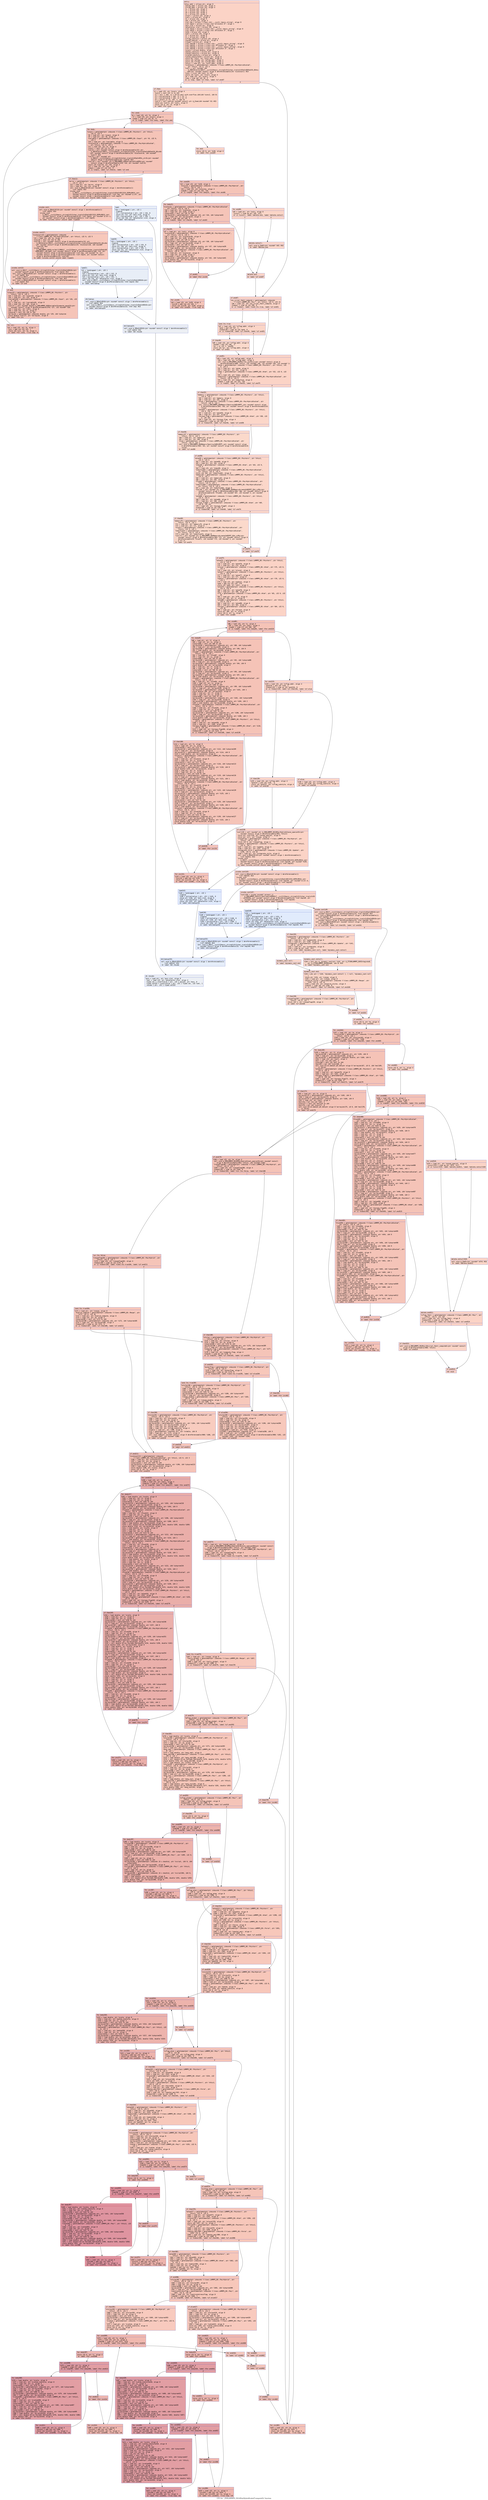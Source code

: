 digraph "CFG for '_ZN9LAMMPS_NS16PairHybridScaled7computeEii' function" {
	label="CFG for '_ZN9LAMMPS_NS16PairHybridScaled7computeEii' function";

	Node0x5623836b1f30 [shape=record,color="#3d50c3ff", style=filled, fillcolor="#f59c7d70" fontname="Courier",label="{entry:\l|  %this.addr = alloca ptr, align 8\l  %eflag.addr = alloca i32, align 4\l  %vflag.addr = alloca i32, align 4\l  %i = alloca i32, align 4\l  %j = alloca i32, align 4\l  %m = alloca i32, align 4\l  %n = alloca i32, align 4\l  %nvars = alloca i32, align 4\l  %vals = alloca ptr, align 8\l  %k = alloca i32, align 4\l  %m5 = alloca i32, align 4\l  %ref.tmp = alloca %\"class.std::__cxx11::basic_string\", align 8\l  %ref.tmp13 = alloca %\"class.std::allocator.0\", align 1\l  %exn.slot = alloca ptr, align 8\l  %ehselector.slot = alloca i32, align 4\l  %ref.tmp14 = alloca %\"class.std::__cxx11::basic_string\", align 8\l  %ref.tmp15 = alloca %\"class.std::allocator.0\", align 1\l  %k28 = alloca i32, align 4\l  %nall = alloca i32, align 4\l  %f = alloca ptr, align 8\l  %t = alloca ptr, align 8\l  %vflag_substyle = alloca i32, align 4\l  %saved_special = alloca ptr, align 8\l  %respa = alloca ptr, align 8\l  %ref.tmp140 = alloca %\"class.std::__cxx11::basic_string\", align 8\l  %ref.tmp141 = alloca %\"class.std::allocator.0\", align 1\l  %ref.tmp144 = alloca %\"class.std::__cxx11::basic_string\", align 8\l  %ref.tmp145 = alloca %\"class.std::allocator.0\", align 1\l  %scale = alloca double, align 8\l  %eatom_substyle = alloca ptr, align 8\l  %vatom_substyle = alloca ptr, align 8\l  %cvatom_substyle = alloca ptr, align 8\l  %vatom_substyle418 = alloca ptr, align 8\l  store ptr %this, ptr %this.addr, align 8\l  store i32 %eflag, ptr %eflag.addr, align 4\l  store i32 %vflag, ptr %vflag.addr, align 4\l  %this1 = load ptr, ptr %this.addr, align 8\l  %scalevars = getelementptr inbounds %\"class.LAMMPS_NS::PairHybridScaled\",\l... ptr %this1, i32 0, i32 5\l  %call = call noundef i64\l... @_ZNKSt6vectorINSt7__cxx1112basic_stringIcSt11char_traitsIcESaIcEEESaIS5_EE4si\l...zeEv(ptr noundef nonnull align 8 dereferenceable(24) %scalevars) #14\l  %conv = trunc i64 %call to i32\l  store i32 %conv, ptr %nvars, align 4\l  %0 = load i32, ptr %nvars, align 4\l  %cmp = icmp sgt i32 %0, 0\l  br i1 %cmp, label %if.then, label %if.end47\l|{<s0>T|<s1>F}}"];
	Node0x5623836b1f30:s0 -> Node0x5623836b3f60[tooltip="entry -> if.then\nProbability 62.50%" ];
	Node0x5623836b1f30:s1 -> Node0x5623836b3fd0[tooltip="entry -> if.end47\nProbability 37.50%" ];
	Node0x5623836b3f60 [shape=record,color="#3d50c3ff", style=filled, fillcolor="#f5a08170" fontname="Courier",label="{if.then:\l|  %1 = load i32, ptr %nvars, align 4\l  %conv2 = sext i32 %1 to i64\l  %2 = call \{ i64, i1 \} @llvm.umul.with.overflow.i64(i64 %conv2, i64 8)\l  %3 = extractvalue \{ i64, i1 \} %2, 1\l  %4 = extractvalue \{ i64, i1 \} %2, 0\l  %5 = select i1 %3, i64 -1, i64 %4\l  %call3 = call noalias noundef nonnull ptr @_Znam(i64 noundef %5) #15\l  store ptr %call3, ptr %vals, align 8\l  store i32 0, ptr %k, align 4\l  br label %for.cond\l}"];
	Node0x5623836b3f60 -> Node0x5623836b4980[tooltip="if.then -> for.cond\nProbability 100.00%" ];
	Node0x5623836b4980 [shape=record,color="#3d50c3ff", style=filled, fillcolor="#e97a5f70" fontname="Courier",label="{for.cond:\l|  %6 = load i32, ptr %k, align 4\l  %7 = load i32, ptr %nvars, align 4\l  %cmp4 = icmp slt i32 %6, %7\l  br i1 %cmp4, label %for.body, label %for.end\l|{<s0>T|<s1>F}}"];
	Node0x5623836b4980:s0 -> Node0x5623836b4c80[tooltip="for.cond -> for.body\nProbability 96.88%" ];
	Node0x5623836b4980:s1 -> Node0x5623836b5320[tooltip="for.cond -> for.end\nProbability 3.12%" ];
	Node0x5623836b4c80 [shape=record,color="#3d50c3ff", style=filled, fillcolor="#e97a5f70" fontname="Courier",label="{for.body:\l|  %input = getelementptr inbounds %\"class.LAMMPS_NS::Pointers\", ptr %this1,\l... i32 0, i32 5\l  %8 = load ptr, ptr %input, align 8\l  %9 = load ptr, ptr %8, align 8\l  %variable = getelementptr inbounds %\"class.LAMMPS_NS::Input\", ptr %9, i32 0,\l... i32 3\l  %10 = load ptr, ptr %variable, align 8\l  %scalevars6 = getelementptr inbounds %\"class.LAMMPS_NS::PairHybridScaled\",\l... ptr %this1, i32 0, i32 5\l  %11 = load i32, ptr %k, align 4\l  %conv7 = sext i32 %11 to i64\l  %call8 = call noundef nonnull align 8 dereferenceable(32) ptr\l... @_ZNSt6vectorINSt7__cxx1112basic_stringIcSt11char_traitsIcESaIcEEESaIS5_EEixEm\l...(ptr noundef nonnull align 8 dereferenceable(24) %scalevars6, i64 noundef\l... %conv7) #14\l  %call9 = call noundef ptr\l... @_ZNKSt7__cxx1112basic_stringIcSt11char_traitsIcESaIcEE5c_strEv(ptr noundef\l... nonnull align 8 dereferenceable(32) %call8) #14\l  %call10 = call noundef i32 @_ZN9LAMMPS_NS8Variable4findEPKc(ptr noundef\l... nonnull align 8 dereferenceable(376) %10, ptr noundef %call9)\l  store i32 %call10, ptr %m5, align 4\l  %12 = load i32, ptr %m5, align 4\l  %cmp11 = icmp slt i32 %12, 0\l  br i1 %cmp11, label %if.then12, label %if.end\l|{<s0>T|<s1>F}}"];
	Node0x5623836b4c80:s0 -> Node0x5623836b6380[tooltip="for.body -> if.then12\nProbability 37.50%" ];
	Node0x5623836b4c80:s1 -> Node0x5623836b6430[tooltip="for.body -> if.end\nProbability 62.50%" ];
	Node0x5623836b6380 [shape=record,color="#3d50c3ff", style=filled, fillcolor="#ed836670" fontname="Courier",label="{if.then12:\l|  %error = getelementptr inbounds %\"class.LAMMPS_NS::Pointers\", ptr %this1,\l... i32 0, i32 3\l  %13 = load ptr, ptr %error, align 8\l  %14 = load ptr, ptr %13, align 8\l  call void @_ZNSaIcEC1Ev(ptr noundef nonnull align 1 dereferenceable(1)\l... %ref.tmp13) #14\l  invoke void\l... @_ZNSt7__cxx1112basic_stringIcSt11char_traitsIcESaIcEEC2IS3_EEPKcRKS3_(ptr\l... noundef nonnull align 8 dereferenceable(32) %ref.tmp, ptr noundef @.str, ptr\l... noundef nonnull align 1 dereferenceable(1) %ref.tmp13)\l          to label %invoke.cont unwind label %lpad\l}"];
	Node0x5623836b6380 -> Node0x5623836b6990[tooltip="if.then12 -> invoke.cont\nProbability 100.00%" ];
	Node0x5623836b6380 -> Node0x5623836b6a70[tooltip="if.then12 -> lpad\nProbability 0.00%" ];
	Node0x5623836b6990 [shape=record,color="#3d50c3ff", style=filled, fillcolor="#ed836670" fontname="Courier",label="{invoke.cont:\l|  call void @_ZNSaIcEC1Ev(ptr noundef nonnull align 1 dereferenceable(1)\l... %ref.tmp15) #14\l  invoke void\l... @_ZNSt7__cxx1112basic_stringIcSt11char_traitsIcESaIcEEC2IS3_EEPKcRKS3_(ptr\l... noundef nonnull align 8 dereferenceable(32) %ref.tmp14, ptr noundef @.str.1,\l... ptr noundef nonnull align 1 dereferenceable(1) %ref.tmp15)\l          to label %invoke.cont17 unwind label %lpad16\l}"];
	Node0x5623836b6990 -> Node0x5623836b6f20[tooltip="invoke.cont -> invoke.cont17\nProbability 100.00%" ];
	Node0x5623836b6990 -> Node0x5623836b6f70[tooltip="invoke.cont -> lpad16\nProbability 0.00%" ];
	Node0x5623836b6f20 [shape=record,color="#3d50c3ff", style=filled, fillcolor="#ed836670" fontname="Courier",label="{invoke.cont17:\l|  %scalevars18 = getelementptr inbounds\l... %\"class.LAMMPS_NS::PairHybridScaled\", ptr %this1, i32 0, i32 5\l  %15 = load i32, ptr %k, align 4\l  %conv19 = sext i32 %15 to i64\l  %call20 = call noundef nonnull align 8 dereferenceable(32) ptr\l... @_ZNSt6vectorINSt7__cxx1112basic_stringIcSt11char_traitsIcESaIcEEESaIS5_EEixEm\l...(ptr noundef nonnull align 8 dereferenceable(24) %scalevars18, i64 noundef\l... %conv19) #14\l  invoke void\l... @_ZN9LAMMPS_NS5Error3allIJRNSt7__cxx1112basic_stringIcSt11char_traitsIcESaIcEE\l...EEEEvRKS7_iSA_DpOT_(ptr noundef nonnull align 8 dereferenceable(196) %14, ptr\l... noundef nonnull align 8 dereferenceable(32) %ref.tmp, i32 noundef 74, ptr\l... noundef nonnull align 8 dereferenceable(32) %ref.tmp14, ptr noundef nonnull\l... align 8 dereferenceable(32) %call20)\l          to label %invoke.cont22 unwind label %lpad21\l}"];
	Node0x5623836b6f20 -> Node0x5623836b75b0[tooltip="invoke.cont17 -> invoke.cont22\nProbability 100.00%" ];
	Node0x5623836b6f20 -> Node0x5623836b7630[tooltip="invoke.cont17 -> lpad21\nProbability 0.00%" ];
	Node0x5623836b75b0 [shape=record,color="#3d50c3ff", style=filled, fillcolor="#ed836670" fontname="Courier",label="{invoke.cont22:\l|  call void @_ZNSt7__cxx1112basic_stringIcSt11char_traitsIcESaIcEED1Ev(ptr\l... noundef nonnull align 8 dereferenceable(32) %ref.tmp14) #14\l  call void @_ZNSaIcED1Ev(ptr noundef nonnull align 1 dereferenceable(1)\l... %ref.tmp15) #14\l  call void @_ZNSt7__cxx1112basic_stringIcSt11char_traitsIcESaIcEED1Ev(ptr\l... noundef nonnull align 8 dereferenceable(32) %ref.tmp) #14\l  call void @_ZNSaIcED1Ev(ptr noundef nonnull align 1 dereferenceable(1)\l... %ref.tmp13) #14\l  br label %if.end\l}"];
	Node0x5623836b75b0 -> Node0x5623836b6430[tooltip="invoke.cont22 -> if.end\nProbability 100.00%" ];
	Node0x5623836b6a70 [shape=record,color="#3d50c3ff", style=filled, fillcolor="#cbd8ee70" fontname="Courier",label="{lpad:\l|  %16 = landingpad \{ ptr, i32 \}\l          cleanup\l  %17 = extractvalue \{ ptr, i32 \} %16, 0\l  store ptr %17, ptr %exn.slot, align 8\l  %18 = extractvalue \{ ptr, i32 \} %16, 1\l  store i32 %18, ptr %ehselector.slot, align 4\l  br label %ehcleanup24\l}"];
	Node0x5623836b6a70 -> Node0x5623836b8280[tooltip="lpad -> ehcleanup24\nProbability 100.00%" ];
	Node0x5623836b6f70 [shape=record,color="#3d50c3ff", style=filled, fillcolor="#cbd8ee70" fontname="Courier",label="{lpad16:\l|  %19 = landingpad \{ ptr, i32 \}\l          cleanup\l  %20 = extractvalue \{ ptr, i32 \} %19, 0\l  store ptr %20, ptr %exn.slot, align 8\l  %21 = extractvalue \{ ptr, i32 \} %19, 1\l  store i32 %21, ptr %ehselector.slot, align 4\l  br label %ehcleanup\l}"];
	Node0x5623836b6f70 -> Node0x5623836b8650[tooltip="lpad16 -> ehcleanup\nProbability 100.00%" ];
	Node0x5623836b7630 [shape=record,color="#3d50c3ff", style=filled, fillcolor="#cbd8ee70" fontname="Courier",label="{lpad21:\l|  %22 = landingpad \{ ptr, i32 \}\l          cleanup\l  %23 = extractvalue \{ ptr, i32 \} %22, 0\l  store ptr %23, ptr %exn.slot, align 8\l  %24 = extractvalue \{ ptr, i32 \} %22, 1\l  store i32 %24, ptr %ehselector.slot, align 4\l  call void @_ZNSt7__cxx1112basic_stringIcSt11char_traitsIcESaIcEED1Ev(ptr\l... noundef nonnull align 8 dereferenceable(32) %ref.tmp14) #14\l  br label %ehcleanup\l}"];
	Node0x5623836b7630 -> Node0x5623836b8650[tooltip="lpad21 -> ehcleanup\nProbability 100.00%" ];
	Node0x5623836b8650 [shape=record,color="#3d50c3ff", style=filled, fillcolor="#d1dae970" fontname="Courier",label="{ehcleanup:\l|  call void @_ZNSaIcED1Ev(ptr noundef nonnull align 1 dereferenceable(1)\l... %ref.tmp15) #14\l  call void @_ZNSt7__cxx1112basic_stringIcSt11char_traitsIcESaIcEED1Ev(ptr\l... noundef nonnull align 8 dereferenceable(32) %ref.tmp) #14\l  br label %ehcleanup24\l}"];
	Node0x5623836b8650 -> Node0x5623836b8280[tooltip="ehcleanup -> ehcleanup24\nProbability 100.00%" ];
	Node0x5623836b8280 [shape=record,color="#3d50c3ff", style=filled, fillcolor="#d4dbe670" fontname="Courier",label="{ehcleanup24:\l|  call void @_ZNSaIcED1Ev(ptr noundef nonnull align 1 dereferenceable(1)\l... %ref.tmp13) #14\l  br label %eh.resume\l}"];
	Node0x5623836b8280 -> Node0x5623836b8f60[tooltip="ehcleanup24 -> eh.resume\nProbability 100.00%" ];
	Node0x5623836b6430 [shape=record,color="#3d50c3ff", style=filled, fillcolor="#e97a5f70" fontname="Courier",label="{if.end:\l|  %input25 = getelementptr inbounds %\"class.LAMMPS_NS::Pointers\", ptr\l... %this1, i32 0, i32 5\l  %25 = load ptr, ptr %input25, align 8\l  %26 = load ptr, ptr %25, align 8\l  %variable26 = getelementptr inbounds %\"class.LAMMPS_NS::Input\", ptr %26, i32\l... 0, i32 3\l  %27 = load ptr, ptr %variable26, align 8\l  %28 = load i32, ptr %m5, align 4\l  %call27 = call noundef double @_ZN9LAMMPS_NS8Variable13compute_equalEi(ptr\l... noundef nonnull align 8 dereferenceable(376) %27, i32 noundef %28)\l  %29 = load ptr, ptr %vals, align 8\l  %30 = load i32, ptr %k, align 4\l  %idxprom = sext i32 %30 to i64\l  %arrayidx = getelementptr inbounds double, ptr %29, i64 %idxprom\l  store double %call27, ptr %arrayidx, align 8\l  br label %for.inc\l}"];
	Node0x5623836b6430 -> Node0x5623836af660[tooltip="if.end -> for.inc\nProbability 100.00%" ];
	Node0x5623836af660 [shape=record,color="#3d50c3ff", style=filled, fillcolor="#e97a5f70" fontname="Courier",label="{for.inc:\l|  %31 = load i32, ptr %k, align 4\l  %inc = add nsw i32 %31, 1\l  store i32 %inc, ptr %k, align 4\l  br label %for.cond, !llvm.loop !6\l}"];
	Node0x5623836af660 -> Node0x5623836b4980[tooltip="for.inc -> for.cond\nProbability 100.00%" ];
	Node0x5623836b5320 [shape=record,color="#3d50c3ff", style=filled, fillcolor="#f5a08170" fontname="Courier",label="{for.end:\l|  store i32 0, ptr %k28, align 4\l  br label %for.cond29\l}"];
	Node0x5623836b5320 -> Node0x5623836afaf0[tooltip="for.end -> for.cond29\nProbability 100.00%" ];
	Node0x5623836afaf0 [shape=record,color="#3d50c3ff", style=filled, fillcolor="#e97a5f70" fontname="Courier",label="{for.cond29:\l|  %32 = load i32, ptr %k28, align 4\l  %nstyles = getelementptr inbounds %\"class.LAMMPS_NS::PairHybrid\", ptr\l... %this1, i32 0, i32 1\l  %33 = load i32, ptr %nstyles, align 4\l  %cmp30 = icmp slt i32 %32, %33\l  br i1 %cmp30, label %for.body31, label %for.end46\l|{<s0>T|<s1>F}}"];
	Node0x5623836afaf0:s0 -> Node0x5623836bbb00[tooltip="for.cond29 -> for.body31\nProbability 96.88%" ];
	Node0x5623836afaf0:s1 -> Node0x5623836bbb50[tooltip="for.cond29 -> for.end46\nProbability 3.12%" ];
	Node0x5623836bbb00 [shape=record,color="#3d50c3ff", style=filled, fillcolor="#e97a5f70" fontname="Courier",label="{for.body31:\l|  %scaleidx = getelementptr inbounds %\"class.LAMMPS_NS::PairHybridScaled\",\l... ptr %this1, i32 0, i32 4\l  %34 = load ptr, ptr %scaleidx, align 8\l  %35 = load i32, ptr %k28, align 4\l  %idxprom32 = sext i32 %35 to i64\l  %arrayidx33 = getelementptr inbounds i32, ptr %34, i64 %idxprom32\l  %36 = load i32, ptr %arrayidx33, align 4\l  %cmp34 = icmp sge i32 %36, 0\l  br i1 %cmp34, label %if.then35, label %if.end43\l|{<s0>T|<s1>F}}"];
	Node0x5623836bbb00:s0 -> Node0x5623836bc110[tooltip="for.body31 -> if.then35\nProbability 50.00%" ];
	Node0x5623836bbb00:s1 -> Node0x5623836bc190[tooltip="for.body31 -> if.end43\nProbability 50.00%" ];
	Node0x5623836bc110 [shape=record,color="#3d50c3ff", style=filled, fillcolor="#ed836670" fontname="Courier",label="{if.then35:\l|  %37 = load ptr, ptr %vals, align 8\l  %scaleidx36 = getelementptr inbounds %\"class.LAMMPS_NS::PairHybridScaled\",\l... ptr %this1, i32 0, i32 4\l  %38 = load ptr, ptr %scaleidx36, align 8\l  %39 = load i32, ptr %k28, align 4\l  %idxprom37 = sext i32 %39 to i64\l  %arrayidx38 = getelementptr inbounds i32, ptr %38, i64 %idxprom37\l  %40 = load i32, ptr %arrayidx38, align 4\l  %idxprom39 = sext i32 %40 to i64\l  %arrayidx40 = getelementptr inbounds double, ptr %37, i64 %idxprom39\l  %41 = load double, ptr %arrayidx40, align 8\l  %scaleval = getelementptr inbounds %\"class.LAMMPS_NS::PairHybridScaled\", ptr\l... %this1, i32 0, i32 3\l  %42 = load ptr, ptr %scaleval, align 8\l  %43 = load i32, ptr %k28, align 4\l  %idxprom41 = sext i32 %43 to i64\l  %arrayidx42 = getelementptr inbounds double, ptr %42, i64 %idxprom41\l  store double %41, ptr %arrayidx42, align 8\l  br label %if.end43\l}"];
	Node0x5623836bc110 -> Node0x5623836bc190[tooltip="if.then35 -> if.end43\nProbability 100.00%" ];
	Node0x5623836bc190 [shape=record,color="#3d50c3ff", style=filled, fillcolor="#e97a5f70" fontname="Courier",label="{if.end43:\l|  br label %for.inc44\l}"];
	Node0x5623836bc190 -> Node0x5623836b5080[tooltip="if.end43 -> for.inc44\nProbability 100.00%" ];
	Node0x5623836b5080 [shape=record,color="#3d50c3ff", style=filled, fillcolor="#e97a5f70" fontname="Courier",label="{for.inc44:\l|  %44 = load i32, ptr %k28, align 4\l  %inc45 = add nsw i32 %44, 1\l  store i32 %inc45, ptr %k28, align 4\l  br label %for.cond29, !llvm.loop !8\l}"];
	Node0x5623836b5080 -> Node0x5623836afaf0[tooltip="for.inc44 -> for.cond29\nProbability 100.00%" ];
	Node0x5623836bbb50 [shape=record,color="#3d50c3ff", style=filled, fillcolor="#f5a08170" fontname="Courier",label="{for.end46:\l|  %45 = load ptr, ptr %vals, align 8\l  %isnull = icmp eq ptr %45, null\l  br i1 %isnull, label %delete.end, label %delete.notnull\l|{<s0>T|<s1>F}}"];
	Node0x5623836bbb50:s0 -> Node0x5623836bd9a0[tooltip="for.end46 -> delete.end\nProbability 37.50%" ];
	Node0x5623836bbb50:s1 -> Node0x5623836bda20[tooltip="for.end46 -> delete.notnull\nProbability 62.50%" ];
	Node0x5623836bda20 [shape=record,color="#3d50c3ff", style=filled, fillcolor="#f6a38570" fontname="Courier",label="{delete.notnull:\l|  call void @_ZdaPv(ptr noundef %45) #16\l  br label %delete.end\l}"];
	Node0x5623836bda20 -> Node0x5623836bd9a0[tooltip="delete.notnull -> delete.end\nProbability 100.00%" ];
	Node0x5623836bd9a0 [shape=record,color="#3d50c3ff", style=filled, fillcolor="#f5a08170" fontname="Courier",label="{delete.end:\l|  br label %if.end47\l}"];
	Node0x5623836bd9a0 -> Node0x5623836b3fd0[tooltip="delete.end -> if.end47\nProbability 100.00%" ];
	Node0x5623836b3fd0 [shape=record,color="#3d50c3ff", style=filled, fillcolor="#f59c7d70" fontname="Courier",label="{if.end47:\l|  %no_virial_fdotr_compute = getelementptr inbounds\l... %\"class.LAMMPS_NS::Pair\", ptr %this1, i32 0, i32 21\l  %46 = load i32, ptr %no_virial_fdotr_compute, align 4\l  %tobool = icmp ne i32 %46, 0\l  br i1 %tobool, label %land.lhs.true, label %if.end51\l|{<s0>T|<s1>F}}"];
	Node0x5623836b3fd0:s0 -> Node0x5623836be020[tooltip="if.end47 -> land.lhs.true\nProbability 62.50%" ];
	Node0x5623836b3fd0:s1 -> Node0x5623836be070[tooltip="if.end47 -> if.end51\nProbability 37.50%" ];
	Node0x5623836be020 [shape=record,color="#3d50c3ff", style=filled, fillcolor="#f5a08170" fontname="Courier",label="{land.lhs.true:\l|  %47 = load i32, ptr %vflag.addr, align 4\l  %and = and i32 %47, 2\l  %tobool48 = icmp ne i32 %and, 0\l  br i1 %tobool48, label %if.then49, label %if.end51\l|{<s0>T|<s1>F}}"];
	Node0x5623836be020:s0 -> Node0x5623836beb40[tooltip="land.lhs.true -> if.then49\nProbability 50.00%" ];
	Node0x5623836be020:s1 -> Node0x5623836be070[tooltip="land.lhs.true -> if.end51\nProbability 50.00%" ];
	Node0x5623836beb40 [shape=record,color="#3d50c3ff", style=filled, fillcolor="#f7a88970" fontname="Courier",label="{if.then49:\l|  %48 = load i32, ptr %vflag.addr, align 4\l  %and50 = and i32 %48, -3\l  %or = or i32 1, %and50\l  store i32 %or, ptr %vflag.addr, align 4\l  br label %if.end51\l}"];
	Node0x5623836beb40 -> Node0x5623836be070[tooltip="if.then49 -> if.end51\nProbability 100.00%" ];
	Node0x5623836be070 [shape=record,color="#3d50c3ff", style=filled, fillcolor="#f59c7d70" fontname="Courier",label="{if.end51:\l|  %49 = load i32, ptr %eflag.addr, align 4\l  %50 = load i32, ptr %vflag.addr, align 4\l  call void @_ZN9LAMMPS_NS4Pair7ev_initEiii(ptr noundef nonnull align 8\l... dereferenceable(908) %this1, i32 noundef %49, i32 noundef %50, i32 noundef 1)\l  %atom = getelementptr inbounds %\"class.LAMMPS_NS::Pointers\", ptr %this1, i32\l... 0, i32 6\l  %51 = load ptr, ptr %atom, align 8\l  %52 = load ptr, ptr %51, align 8\l  %nmax = getelementptr inbounds %\"class.LAMMPS_NS::Atom\", ptr %52, i32 0, i32\l... 6\l  %53 = load i32, ptr %nmax, align 8\l  %nmaxfsum = getelementptr inbounds %\"class.LAMMPS_NS::PairHybridScaled\", ptr\l... %this1, i32 0, i32 6\l  %54 = load i32, ptr %nmaxfsum, align 8\l  %cmp52 = icmp sgt i32 %53, %54\l  br i1 %cmp52, label %if.then53, label %if.end75\l|{<s0>T|<s1>F}}"];
	Node0x5623836be070:s0 -> Node0x5623836bf7f0[tooltip="if.end51 -> if.then53\nProbability 50.00%" ];
	Node0x5623836be070:s1 -> Node0x5623836bf870[tooltip="if.end51 -> if.end75\nProbability 50.00%" ];
	Node0x5623836bf7f0 [shape=record,color="#3d50c3ff", style=filled, fillcolor="#f6a38570" fontname="Courier",label="{if.then53:\l|  %memory = getelementptr inbounds %\"class.LAMMPS_NS::Pointers\", ptr %this1,\l... i32 0, i32 2\l  %55 = load ptr, ptr %memory, align 8\l  %56 = load ptr, ptr %55, align 8\l  %fsum = getelementptr inbounds %\"class.LAMMPS_NS::PairHybridScaled\", ptr\l... %this1, i32 0, i32 1\l  call void @_ZN9LAMMPS_NS6Memory7destroyIdEEvRPPT_(ptr noundef nonnull align\l... 8 dereferenceable(184) %56, ptr noundef nonnull align 8 dereferenceable(8)\l... %fsum)\l  %atom54 = getelementptr inbounds %\"class.LAMMPS_NS::Pointers\", ptr %this1,\l... i32 0, i32 6\l  %57 = load ptr, ptr %atom54, align 8\l  %58 = load ptr, ptr %57, align 8\l  %torque_flag = getelementptr inbounds %\"class.LAMMPS_NS::Atom\", ptr %58, i32\l... 0, i32 151\l  %59 = load i32, ptr %torque_flag, align 4\l  %tobool55 = icmp ne i32 %59, 0\l  br i1 %tobool55, label %if.then56, label %if.end58\l|{<s0>T|<s1>F}}"];
	Node0x5623836bf7f0:s0 -> Node0x5623836c01d0[tooltip="if.then53 -> if.then56\nProbability 62.50%" ];
	Node0x5623836bf7f0:s1 -> Node0x5623836c0250[tooltip="if.then53 -> if.end58\nProbability 37.50%" ];
	Node0x5623836c01d0 [shape=record,color="#3d50c3ff", style=filled, fillcolor="#f7a88970" fontname="Courier",label="{if.then56:\l|  %memory57 = getelementptr inbounds %\"class.LAMMPS_NS::Pointers\", ptr\l... %this1, i32 0, i32 2\l  %60 = load ptr, ptr %memory57, align 8\l  %61 = load ptr, ptr %60, align 8\l  %tsum = getelementptr inbounds %\"class.LAMMPS_NS::PairHybridScaled\", ptr\l... %this1, i32 0, i32 2\l  call void @_ZN9LAMMPS_NS6Memory7destroyIdEEvRPPT_(ptr noundef nonnull align\l... 8 dereferenceable(184) %61, ptr noundef nonnull align 8 dereferenceable(8)\l... %tsum)\l  br label %if.end58\l}"];
	Node0x5623836c01d0 -> Node0x5623836c0250[tooltip="if.then56 -> if.end58\nProbability 100.00%" ];
	Node0x5623836c0250 [shape=record,color="#3d50c3ff", style=filled, fillcolor="#f6a38570" fontname="Courier",label="{if.end58:\l|  %atom59 = getelementptr inbounds %\"class.LAMMPS_NS::Pointers\", ptr %this1,\l... i32 0, i32 6\l  %62 = load ptr, ptr %atom59, align 8\l  %63 = load ptr, ptr %62, align 8\l  %nmax60 = getelementptr inbounds %\"class.LAMMPS_NS::Atom\", ptr %63, i32 0,\l... i32 6\l  %64 = load i32, ptr %nmax60, align 8\l  %nmaxfsum61 = getelementptr inbounds %\"class.LAMMPS_NS::PairHybridScaled\",\l... ptr %this1, i32 0, i32 6\l  store i32 %64, ptr %nmaxfsum61, align 8\l  %memory62 = getelementptr inbounds %\"class.LAMMPS_NS::Pointers\", ptr %this1,\l... i32 0, i32 2\l  %65 = load ptr, ptr %memory62, align 8\l  %66 = load ptr, ptr %65, align 8\l  %fsum63 = getelementptr inbounds %\"class.LAMMPS_NS::PairHybridScaled\", ptr\l... %this1, i32 0, i32 1\l  %nmaxfsum64 = getelementptr inbounds %\"class.LAMMPS_NS::PairHybridScaled\",\l... ptr %this1, i32 0, i32 6\l  %67 = load i32, ptr %nmaxfsum64, align 8\l  %call65 = call noundef ptr @_ZN9LAMMPS_NS6Memory6createIdEEPPT_RS4_iiPKc(ptr\l... noundef nonnull align 8 dereferenceable(184) %66, ptr noundef nonnull align 8\l... dereferenceable(8) %fsum63, i32 noundef %67, i32 noundef 3, ptr noundef\l... @.str.2)\l  %atom66 = getelementptr inbounds %\"class.LAMMPS_NS::Pointers\", ptr %this1,\l... i32 0, i32 6\l  %68 = load ptr, ptr %atom66, align 8\l  %69 = load ptr, ptr %68, align 8\l  %torque_flag67 = getelementptr inbounds %\"class.LAMMPS_NS::Atom\", ptr %69,\l... i32 0, i32 151\l  %70 = load i32, ptr %torque_flag67, align 4\l  %tobool68 = icmp ne i32 %70, 0\l  br i1 %tobool68, label %if.then69, label %if.end74\l|{<s0>T|<s1>F}}"];
	Node0x5623836c0250:s0 -> Node0x5623836c17c0[tooltip="if.end58 -> if.then69\nProbability 62.50%" ];
	Node0x5623836c0250:s1 -> Node0x5623836c1840[tooltip="if.end58 -> if.end74\nProbability 37.50%" ];
	Node0x5623836c17c0 [shape=record,color="#3d50c3ff", style=filled, fillcolor="#f7a88970" fontname="Courier",label="{if.then69:\l|  %memory70 = getelementptr inbounds %\"class.LAMMPS_NS::Pointers\", ptr\l... %this1, i32 0, i32 2\l  %71 = load ptr, ptr %memory70, align 8\l  %72 = load ptr, ptr %71, align 8\l  %tsum71 = getelementptr inbounds %\"class.LAMMPS_NS::PairHybridScaled\", ptr\l... %this1, i32 0, i32 2\l  %nmaxfsum72 = getelementptr inbounds %\"class.LAMMPS_NS::PairHybridScaled\",\l... ptr %this1, i32 0, i32 6\l  %73 = load i32, ptr %nmaxfsum72, align 8\l  %call73 = call noundef ptr @_ZN9LAMMPS_NS6Memory6createIdEEPPT_RS4_iiPKc(ptr\l... noundef nonnull align 8 dereferenceable(184) %72, ptr noundef nonnull align 8\l... dereferenceable(8) %tsum71, i32 noundef %73, i32 noundef 3, ptr noundef\l... @.str.3)\l  br label %if.end74\l}"];
	Node0x5623836c17c0 -> Node0x5623836c1840[tooltip="if.then69 -> if.end74\nProbability 100.00%" ];
	Node0x5623836c1840 [shape=record,color="#3d50c3ff", style=filled, fillcolor="#f6a38570" fontname="Courier",label="{if.end74:\l|  br label %if.end75\l}"];
	Node0x5623836c1840 -> Node0x5623836bf870[tooltip="if.end74 -> if.end75\nProbability 100.00%" ];
	Node0x5623836bf870 [shape=record,color="#3d50c3ff", style=filled, fillcolor="#f59c7d70" fontname="Courier",label="{if.end75:\l|  %atom76 = getelementptr inbounds %\"class.LAMMPS_NS::Pointers\", ptr %this1,\l... i32 0, i32 6\l  %74 = load ptr, ptr %atom76, align 8\l  %75 = load ptr, ptr %74, align 8\l  %nlocal = getelementptr inbounds %\"class.LAMMPS_NS::Atom\", ptr %75, i32 0,\l... i32 4\l  %76 = load i32, ptr %nlocal, align 8\l  %atom77 = getelementptr inbounds %\"class.LAMMPS_NS::Pointers\", ptr %this1,\l... i32 0, i32 6\l  %77 = load ptr, ptr %atom77, align 8\l  %78 = load ptr, ptr %77, align 8\l  %nghost = getelementptr inbounds %\"class.LAMMPS_NS::Atom\", ptr %78, i32 0,\l... i32 5\l  %79 = load i32, ptr %nghost, align 4\l  %add = add nsw i32 %76, %79\l  store i32 %add, ptr %nall, align 4\l  %atom78 = getelementptr inbounds %\"class.LAMMPS_NS::Pointers\", ptr %this1,\l... i32 0, i32 6\l  %80 = load ptr, ptr %atom78, align 8\l  %81 = load ptr, ptr %80, align 8\l  %f79 = getelementptr inbounds %\"class.LAMMPS_NS::Atom\", ptr %81, i32 0, i32\l... 39\l  %82 = load ptr, ptr %f79, align 8\l  store ptr %82, ptr %f, align 8\l  %atom80 = getelementptr inbounds %\"class.LAMMPS_NS::Pointers\", ptr %this1,\l... i32 0, i32 6\l  %83 = load ptr, ptr %atom80, align 8\l  %84 = load ptr, ptr %83, align 8\l  %torque = getelementptr inbounds %\"class.LAMMPS_NS::Atom\", ptr %84, i32 0,\l... i32 46\l  %85 = load ptr, ptr %torque, align 8\l  store ptr %85, ptr %t, align 8\l  store i32 0, ptr %i, align 4\l  br label %for.cond81\l}"];
	Node0x5623836bf870 -> Node0x5623836c3150[tooltip="if.end75 -> for.cond81\nProbability 100.00%" ];
	Node0x5623836c3150 [shape=record,color="#3d50c3ff", style=filled, fillcolor="#e8765c70" fontname="Courier",label="{for.cond81:\l|  %86 = load i32, ptr %i, align 4\l  %87 = load i32, ptr %nall, align 4\l  %cmp82 = icmp slt i32 %86, %87\l  br i1 %cmp82, label %for.body83, label %for.end133\l|{<s0>T|<s1>F}}"];
	Node0x5623836c3150:s0 -> Node0x5623836c33f0[tooltip="for.cond81 -> for.body83\nProbability 96.88%" ];
	Node0x5623836c3150:s1 -> Node0x5623836c3470[tooltip="for.cond81 -> for.end133\nProbability 3.12%" ];
	Node0x5623836c33f0 [shape=record,color="#3d50c3ff", style=filled, fillcolor="#e8765c70" fontname="Courier",label="{for.body83:\l|  %88 = load ptr, ptr %f, align 8\l  %89 = load i32, ptr %i, align 4\l  %idxprom84 = sext i32 %89 to i64\l  %arrayidx85 = getelementptr inbounds ptr, ptr %88, i64 %idxprom84\l  %90 = load ptr, ptr %arrayidx85, align 8\l  %arrayidx86 = getelementptr inbounds double, ptr %90, i64 0\l  %91 = load double, ptr %arrayidx86, align 8\l  %fsum87 = getelementptr inbounds %\"class.LAMMPS_NS::PairHybridScaled\", ptr\l... %this1, i32 0, i32 1\l  %92 = load ptr, ptr %fsum87, align 8\l  %93 = load i32, ptr %i, align 4\l  %idxprom88 = sext i32 %93 to i64\l  %arrayidx89 = getelementptr inbounds ptr, ptr %92, i64 %idxprom88\l  %94 = load ptr, ptr %arrayidx89, align 8\l  %arrayidx90 = getelementptr inbounds double, ptr %94, i64 0\l  store double %91, ptr %arrayidx90, align 8\l  %95 = load ptr, ptr %f, align 8\l  %96 = load i32, ptr %i, align 4\l  %idxprom91 = sext i32 %96 to i64\l  %arrayidx92 = getelementptr inbounds ptr, ptr %95, i64 %idxprom91\l  %97 = load ptr, ptr %arrayidx92, align 8\l  %arrayidx93 = getelementptr inbounds double, ptr %97, i64 1\l  %98 = load double, ptr %arrayidx93, align 8\l  %fsum94 = getelementptr inbounds %\"class.LAMMPS_NS::PairHybridScaled\", ptr\l... %this1, i32 0, i32 1\l  %99 = load ptr, ptr %fsum94, align 8\l  %100 = load i32, ptr %i, align 4\l  %idxprom95 = sext i32 %100 to i64\l  %arrayidx96 = getelementptr inbounds ptr, ptr %99, i64 %idxprom95\l  %101 = load ptr, ptr %arrayidx96, align 8\l  %arrayidx97 = getelementptr inbounds double, ptr %101, i64 1\l  store double %98, ptr %arrayidx97, align 8\l  %102 = load ptr, ptr %f, align 8\l  %103 = load i32, ptr %i, align 4\l  %idxprom98 = sext i32 %103 to i64\l  %arrayidx99 = getelementptr inbounds ptr, ptr %102, i64 %idxprom98\l  %104 = load ptr, ptr %arrayidx99, align 8\l  %arrayidx100 = getelementptr inbounds double, ptr %104, i64 2\l  %105 = load double, ptr %arrayidx100, align 8\l  %fsum101 = getelementptr inbounds %\"class.LAMMPS_NS::PairHybridScaled\", ptr\l... %this1, i32 0, i32 1\l  %106 = load ptr, ptr %fsum101, align 8\l  %107 = load i32, ptr %i, align 4\l  %idxprom102 = sext i32 %107 to i64\l  %arrayidx103 = getelementptr inbounds ptr, ptr %106, i64 %idxprom102\l  %108 = load ptr, ptr %arrayidx103, align 8\l  %arrayidx104 = getelementptr inbounds double, ptr %108, i64 2\l  store double %105, ptr %arrayidx104, align 8\l  %atom105 = getelementptr inbounds %\"class.LAMMPS_NS::Pointers\", ptr %this1,\l... i32 0, i32 6\l  %109 = load ptr, ptr %atom105, align 8\l  %110 = load ptr, ptr %109, align 8\l  %torque_flag106 = getelementptr inbounds %\"class.LAMMPS_NS::Atom\", ptr %110,\l... i32 0, i32 151\l  %111 = load i32, ptr %torque_flag106, align 4\l  %tobool107 = icmp ne i32 %111, 0\l  br i1 %tobool107, label %if.then108, label %if.end130\l|{<s0>T|<s1>F}}"];
	Node0x5623836c33f0:s0 -> Node0x5623836c5e60[tooltip="for.body83 -> if.then108\nProbability 62.50%" ];
	Node0x5623836c33f0:s1 -> Node0x5623836c5ee0[tooltip="for.body83 -> if.end130\nProbability 37.50%" ];
	Node0x5623836c5e60 [shape=record,color="#3d50c3ff", style=filled, fillcolor="#e97a5f70" fontname="Courier",label="{if.then108:\l|  %112 = load ptr, ptr %t, align 8\l  %113 = load i32, ptr %i, align 4\l  %idxprom109 = sext i32 %113 to i64\l  %arrayidx110 = getelementptr inbounds ptr, ptr %112, i64 %idxprom109\l  %114 = load ptr, ptr %arrayidx110, align 8\l  %arrayidx111 = getelementptr inbounds double, ptr %114, i64 0\l  %115 = load double, ptr %arrayidx111, align 8\l  %tsum112 = getelementptr inbounds %\"class.LAMMPS_NS::PairHybridScaled\", ptr\l... %this1, i32 0, i32 2\l  %116 = load ptr, ptr %tsum112, align 8\l  %117 = load i32, ptr %i, align 4\l  %idxprom113 = sext i32 %117 to i64\l  %arrayidx114 = getelementptr inbounds ptr, ptr %116, i64 %idxprom113\l  %118 = load ptr, ptr %arrayidx114, align 8\l  %arrayidx115 = getelementptr inbounds double, ptr %118, i64 0\l  store double %115, ptr %arrayidx115, align 8\l  %119 = load ptr, ptr %t, align 8\l  %120 = load i32, ptr %i, align 4\l  %idxprom116 = sext i32 %120 to i64\l  %arrayidx117 = getelementptr inbounds ptr, ptr %119, i64 %idxprom116\l  %121 = load ptr, ptr %arrayidx117, align 8\l  %arrayidx118 = getelementptr inbounds double, ptr %121, i64 1\l  %122 = load double, ptr %arrayidx118, align 8\l  %tsum119 = getelementptr inbounds %\"class.LAMMPS_NS::PairHybridScaled\", ptr\l... %this1, i32 0, i32 2\l  %123 = load ptr, ptr %tsum119, align 8\l  %124 = load i32, ptr %i, align 4\l  %idxprom120 = sext i32 %124 to i64\l  %arrayidx121 = getelementptr inbounds ptr, ptr %123, i64 %idxprom120\l  %125 = load ptr, ptr %arrayidx121, align 8\l  %arrayidx122 = getelementptr inbounds double, ptr %125, i64 1\l  store double %122, ptr %arrayidx122, align 8\l  %126 = load ptr, ptr %t, align 8\l  %127 = load i32, ptr %i, align 4\l  %idxprom123 = sext i32 %127 to i64\l  %arrayidx124 = getelementptr inbounds ptr, ptr %126, i64 %idxprom123\l  %128 = load ptr, ptr %arrayidx124, align 8\l  %arrayidx125 = getelementptr inbounds double, ptr %128, i64 2\l  %129 = load double, ptr %arrayidx125, align 8\l  %tsum126 = getelementptr inbounds %\"class.LAMMPS_NS::PairHybridScaled\", ptr\l... %this1, i32 0, i32 2\l  %130 = load ptr, ptr %tsum126, align 8\l  %131 = load i32, ptr %i, align 4\l  %idxprom127 = sext i32 %131 to i64\l  %arrayidx128 = getelementptr inbounds ptr, ptr %130, i64 %idxprom127\l  %132 = load ptr, ptr %arrayidx128, align 8\l  %arrayidx129 = getelementptr inbounds double, ptr %132, i64 2\l  store double %129, ptr %arrayidx129, align 8\l  br label %if.end130\l}"];
	Node0x5623836c5e60 -> Node0x5623836c5ee0[tooltip="if.then108 -> if.end130\nProbability 100.00%" ];
	Node0x5623836c5ee0 [shape=record,color="#3d50c3ff", style=filled, fillcolor="#e8765c70" fontname="Courier",label="{if.end130:\l|  br label %for.inc131\l}"];
	Node0x5623836c5ee0 -> Node0x5623836c8910[tooltip="if.end130 -> for.inc131\nProbability 100.00%" ];
	Node0x5623836c8910 [shape=record,color="#3d50c3ff", style=filled, fillcolor="#e8765c70" fontname="Courier",label="{for.inc131:\l|  %133 = load i32, ptr %i, align 4\l  %inc132 = add nsw i32 %133, 1\l  store i32 %inc132, ptr %i, align 4\l  br label %for.cond81, !llvm.loop !9\l}"];
	Node0x5623836c8910 -> Node0x5623836c3150[tooltip="for.inc131 -> for.cond81\nProbability 100.00%" ];
	Node0x5623836c3470 [shape=record,color="#3d50c3ff", style=filled, fillcolor="#f59c7d70" fontname="Courier",label="{for.end133:\l|  %134 = load i32, ptr %vflag.addr, align 4\l  %and134 = and i32 %134, 2\l  %tobool135 = icmp ne i32 %and134, 0\l  br i1 %tobool135, label %if.then136, label %if.else\l|{<s0>T|<s1>F}}"];
	Node0x5623836c3470:s0 -> Node0x5623836c8f00[tooltip="for.end133 -> if.then136\nProbability 50.00%" ];
	Node0x5623836c3470:s1 -> Node0x5623836c8f80[tooltip="for.end133 -> if.else\nProbability 50.00%" ];
	Node0x5623836c8f00 [shape=record,color="#3d50c3ff", style=filled, fillcolor="#f6a38570" fontname="Courier",label="{if.then136:\l|  %135 = load i32, ptr %vflag.addr, align 4\l  %and137 = and i32 %135, -3\l  store i32 %and137, ptr %vflag_substyle, align 4\l  br label %if.end138\l}"];
	Node0x5623836c8f00 -> Node0x5623836c9270[tooltip="if.then136 -> if.end138\nProbability 100.00%" ];
	Node0x5623836c8f80 [shape=record,color="#3d50c3ff", style=filled, fillcolor="#f6a38570" fontname="Courier",label="{if.else:\l|  %136 = load i32, ptr %vflag.addr, align 4\l  store i32 %136, ptr %vflag_substyle, align 4\l  br label %if.end138\l}"];
	Node0x5623836c8f80 -> Node0x5623836c9270[tooltip="if.else -> if.end138\nProbability 100.00%" ];
	Node0x5623836c9270 [shape=record,color="#3d50c3ff", style=filled, fillcolor="#f59c7d70" fontname="Courier",label="{if.end138:\l|  %call139 = call noundef ptr @_ZN9LAMMPS_NS10PairHybrid12save_specialEv(ptr\l... noundef nonnull align 8 dereferenceable(992) %this1)\l  store ptr %call139, ptr %saved_special, align 8\l  store ptr null, ptr %respa, align 8\l  %respaflag = getelementptr inbounds %\"class.LAMMPS_NS::PairHybrid\", ptr\l... %this1, i32 0, i32 7\l  store i32 0, ptr %respaflag, align 4\l  %update = getelementptr inbounds %\"class.LAMMPS_NS::Pointers\", ptr %this1,\l... i32 0, i32 7\l  %137 = load ptr, ptr %update, align 8\l  %138 = load ptr, ptr %137, align 8\l  %integrate_style = getelementptr inbounds %\"class.LAMMPS_NS::Update\", ptr\l... %138, i32 0, i32 25\l  %139 = load ptr, ptr %integrate_style, align 8\l  call void @_ZNSaIcEC1Ev(ptr noundef nonnull align 1 dereferenceable(1)\l... %ref.tmp141) #14\l  invoke void\l... @_ZNSt7__cxx1112basic_stringIcSt11char_traitsIcESaIcEEC2IS3_EEPKcRKS3_(ptr\l... noundef nonnull align 8 dereferenceable(32) %ref.tmp140, ptr noundef %139,\l... ptr noundef nonnull align 1 dereferenceable(1) %ref.tmp141)\l          to label %invoke.cont143 unwind label %lpad142\l}"];
	Node0x5623836c9270 -> Node0x5623836c9f30[tooltip="if.end138 -> invoke.cont143\nProbability 100.00%" ];
	Node0x5623836c9270 -> Node0x5623836c9f80[tooltip="if.end138 -> lpad142\nProbability 0.00%" ];
	Node0x5623836c9f30 [shape=record,color="#3d50c3ff", style=filled, fillcolor="#f59c7d70" fontname="Courier",label="{invoke.cont143:\l|  call void @_ZNSaIcEC1Ev(ptr noundef nonnull align 1 dereferenceable(1)\l... %ref.tmp145) #14\l  invoke void\l... @_ZNSt7__cxx1112basic_stringIcSt11char_traitsIcESaIcEEC2IS3_EEPKcRKS3_(ptr\l... noundef nonnull align 8 dereferenceable(32) %ref.tmp144, ptr noundef @.str.4,\l... ptr noundef nonnull align 1 dereferenceable(1) %ref.tmp145)\l          to label %invoke.cont147 unwind label %lpad146\l}"];
	Node0x5623836c9f30 -> Node0x5623836ca2a0[tooltip="invoke.cont143 -> invoke.cont147\nProbability 100.00%" ];
	Node0x5623836c9f30 -> Node0x5623836ca2f0[tooltip="invoke.cont143 -> lpad146\nProbability 0.00%" ];
	Node0x5623836ca2a0 [shape=record,color="#3d50c3ff", style=filled, fillcolor="#f59c7d70" fontname="Courier",label="{invoke.cont147:\l|  %call150 = invoke noundef zeroext i1\l... @_ZN9LAMMPS_NS5utils8strmatchERKNSt7__cxx1112basic_stringIcSt11char_traitsIcES\l...aIcEEES8_(ptr noundef nonnull align 8 dereferenceable(32) %ref.tmp140, ptr\l... noundef nonnull align 8 dereferenceable(32) %ref.tmp144)\l          to label %invoke.cont149 unwind label %lpad148\l}"];
	Node0x5623836ca2a0 -> Node0x5623836ca250[tooltip="invoke.cont147 -> invoke.cont149\nProbability 100.00%" ];
	Node0x5623836ca2a0 -> Node0x5623836ca5e0[tooltip="invoke.cont147 -> lpad148\nProbability 0.00%" ];
	Node0x5623836ca250 [shape=record,color="#3d50c3ff", style=filled, fillcolor="#f59c7d70" fontname="Courier",label="{invoke.cont149:\l|  call void @_ZNSt7__cxx1112basic_stringIcSt11char_traitsIcESaIcEED1Ev(ptr\l... noundef nonnull align 8 dereferenceable(32) %ref.tmp144) #14\l  call void @_ZNSaIcED1Ev(ptr noundef nonnull align 1 dereferenceable(1)\l... %ref.tmp145) #14\l  call void @_ZNSt7__cxx1112basic_stringIcSt11char_traitsIcESaIcEED1Ev(ptr\l... noundef nonnull align 8 dereferenceable(32) %ref.tmp140) #14\l  call void @_ZNSaIcED1Ev(ptr noundef nonnull align 1 dereferenceable(1)\l... %ref.tmp141) #14\l  br i1 %call150, label %if.then155, label %if.end161\l|{<s0>T|<s1>F}}"];
	Node0x5623836ca250:s0 -> Node0x5623836cadd0[tooltip="invoke.cont149 -> if.then155\nProbability 50.00%" ];
	Node0x5623836ca250:s1 -> Node0x5623836cae50[tooltip="invoke.cont149 -> if.end161\nProbability 50.00%" ];
	Node0x5623836cadd0 [shape=record,color="#3d50c3ff", style=filled, fillcolor="#f6a38570" fontname="Courier",label="{if.then155:\l|  %update156 = getelementptr inbounds %\"class.LAMMPS_NS::Pointers\", ptr\l... %this1, i32 0, i32 7\l  %140 = load ptr, ptr %update156, align 8\l  %141 = load ptr, ptr %140, align 8\l  %integrate = getelementptr inbounds %\"class.LAMMPS_NS::Update\", ptr %141,\l... i32 0, i32 24\l  %142 = load ptr, ptr %integrate, align 8\l  %143 = icmp eq ptr %142, null\l  br i1 %143, label %dynamic_cast.null, label %dynamic_cast.notnull\l|{<s0>T|<s1>F}}"];
	Node0x5623836cadd0:s0 -> Node0x5623836cb3d0[tooltip="if.then155 -> dynamic_cast.null\nProbability 37.50%" ];
	Node0x5623836cadd0:s1 -> Node0x5623836cb450[tooltip="if.then155 -> dynamic_cast.notnull\nProbability 62.50%" ];
	Node0x5623836cb450 [shape=record,color="#3d50c3ff", style=filled, fillcolor="#f7a88970" fontname="Courier",label="{dynamic_cast.notnull:\l|  %144 = call ptr @__dynamic_cast(ptr %142, ptr @_ZTIN9LAMMPS_NS9IntegrateE,\l... ptr @_ZTIN9LAMMPS_NS5RespaE, i64 0) #14\l  br label %dynamic_cast.end\l}"];
	Node0x5623836cb450 -> Node0x5623836cb870[tooltip="dynamic_cast.notnull -> dynamic_cast.end\nProbability 100.00%" ];
	Node0x5623836c9f80 [shape=record,color="#3d50c3ff", style=filled, fillcolor="#bbd1f870" fontname="Courier",label="{lpad142:\l|  %145 = landingpad \{ ptr, i32 \}\l          cleanup\l  %146 = extractvalue \{ ptr, i32 \} %145, 0\l  store ptr %146, ptr %exn.slot, align 8\l  %147 = extractvalue \{ ptr, i32 \} %145, 1\l  store i32 %147, ptr %ehselector.slot, align 4\l  br label %ehcleanup154\l}"];
	Node0x5623836c9f80 -> Node0x5623836cbbf0[tooltip="lpad142 -> ehcleanup154\nProbability 100.00%" ];
	Node0x5623836ca2f0 [shape=record,color="#3d50c3ff", style=filled, fillcolor="#bbd1f870" fontname="Courier",label="{lpad146:\l|  %148 = landingpad \{ ptr, i32 \}\l          cleanup\l  %149 = extractvalue \{ ptr, i32 \} %148, 0\l  store ptr %149, ptr %exn.slot, align 8\l  %150 = extractvalue \{ ptr, i32 \} %148, 1\l  store i32 %150, ptr %ehselector.slot, align 4\l  br label %ehcleanup152\l}"];
	Node0x5623836ca2f0 -> Node0x5623836cbf90[tooltip="lpad146 -> ehcleanup152\nProbability 100.00%" ];
	Node0x5623836ca5e0 [shape=record,color="#3d50c3ff", style=filled, fillcolor="#bbd1f870" fontname="Courier",label="{lpad148:\l|  %151 = landingpad \{ ptr, i32 \}\l          cleanup\l  %152 = extractvalue \{ ptr, i32 \} %151, 0\l  store ptr %152, ptr %exn.slot, align 8\l  %153 = extractvalue \{ ptr, i32 \} %151, 1\l  store i32 %153, ptr %ehselector.slot, align 4\l  call void @_ZNSt7__cxx1112basic_stringIcSt11char_traitsIcESaIcEED1Ev(ptr\l... noundef nonnull align 8 dereferenceable(32) %ref.tmp144) #14\l  br label %ehcleanup152\l}"];
	Node0x5623836ca5e0 -> Node0x5623836cbf90[tooltip="lpad148 -> ehcleanup152\nProbability 100.00%" ];
	Node0x5623836cbf90 [shape=record,color="#3d50c3ff", style=filled, fillcolor="#bfd3f670" fontname="Courier",label="{ehcleanup152:\l|  call void @_ZNSaIcED1Ev(ptr noundef nonnull align 1 dereferenceable(1)\l... %ref.tmp145) #14\l  call void @_ZNSt7__cxx1112basic_stringIcSt11char_traitsIcESaIcEED1Ev(ptr\l... noundef nonnull align 8 dereferenceable(32) %ref.tmp140) #14\l  br label %ehcleanup154\l}"];
	Node0x5623836cbf90 -> Node0x5623836cbbf0[tooltip="ehcleanup152 -> ehcleanup154\nProbability 100.00%" ];
	Node0x5623836cbbf0 [shape=record,color="#3d50c3ff", style=filled, fillcolor="#c5d6f270" fontname="Courier",label="{ehcleanup154:\l|  call void @_ZNSaIcED1Ev(ptr noundef nonnull align 1 dereferenceable(1)\l... %ref.tmp141) #14\l  br label %eh.resume\l}"];
	Node0x5623836cbbf0 -> Node0x5623836b8f60[tooltip="ehcleanup154 -> eh.resume\nProbability 100.00%" ];
	Node0x5623836cb3d0 [shape=record,color="#3d50c3ff", style=filled, fillcolor="#f7ac8e70" fontname="Courier",label="{dynamic_cast.null:\l|  br label %dynamic_cast.end\l}"];
	Node0x5623836cb3d0 -> Node0x5623836cb870[tooltip="dynamic_cast.null -> dynamic_cast.end\nProbability 100.00%" ];
	Node0x5623836cb870 [shape=record,color="#3d50c3ff", style=filled, fillcolor="#f6a38570" fontname="Courier",label="{dynamic_cast.end:\l|  %154 = phi ptr [ %144, %dynamic_cast.notnull ], [ null, %dynamic_cast.null\l... ]\l  store ptr %154, ptr %respa, align 8\l  %155 = load ptr, ptr %respa, align 8\l  %nhybrid_styles = getelementptr inbounds %\"class.LAMMPS_NS::Respa\", ptr\l... %155, i32 0, i32 14\l  %156 = load i32, ptr %nhybrid_styles, align 4\l  %cmp157 = icmp sgt i32 %156, 0\l  br i1 %cmp157, label %if.then158, label %if.end160\l|{<s0>T|<s1>F}}"];
	Node0x5623836cb870:s0 -> Node0x5623836cccd0[tooltip="dynamic_cast.end -> if.then158\nProbability 62.50%" ];
	Node0x5623836cb870:s1 -> Node0x5623836ccd50[tooltip="dynamic_cast.end -> if.end160\nProbability 37.50%" ];
	Node0x5623836cccd0 [shape=record,color="#3d50c3ff", style=filled, fillcolor="#f7a88970" fontname="Courier",label="{if.then158:\l|  %respaflag159 = getelementptr inbounds %\"class.LAMMPS_NS::PairHybrid\", ptr\l... %this1, i32 0, i32 7\l  store i32 1, ptr %respaflag159, align 4\l  br label %if.end160\l}"];
	Node0x5623836cccd0 -> Node0x5623836ccd50[tooltip="if.then158 -> if.end160\nProbability 100.00%" ];
	Node0x5623836ccd50 [shape=record,color="#3d50c3ff", style=filled, fillcolor="#f6a38570" fontname="Courier",label="{if.end160:\l|  br label %if.end161\l}"];
	Node0x5623836ccd50 -> Node0x5623836cae50[tooltip="if.end160 -> if.end161\nProbability 100.00%" ];
	Node0x5623836cae50 [shape=record,color="#3d50c3ff", style=filled, fillcolor="#f59c7d70" fontname="Courier",label="{if.end161:\l|  store i32 0, ptr %m, align 4\l  br label %for.cond162\l}"];
	Node0x5623836cae50 -> Node0x5623836cd160[tooltip="if.end161 -> for.cond162\nProbability 100.00%" ];
	Node0x5623836cd160 [shape=record,color="#3d50c3ff", style=filled, fillcolor="#e8765c70" fontname="Courier",label="{for.cond162:\l|  %157 = load i32, ptr %m, align 4\l  %nstyles163 = getelementptr inbounds %\"class.LAMMPS_NS::PairHybrid\", ptr\l... %this1, i32 0, i32 1\l  %158 = load i32, ptr %nstyles163, align 4\l  %cmp164 = icmp slt i32 %157, %158\l  br i1 %cmp164, label %for.body165, label %for.end465\l|{<s0>T|<s1>F}}"];
	Node0x5623836cd160:s0 -> Node0x5623836cd4d0[tooltip="for.cond162 -> for.body165\nProbability 96.88%" ];
	Node0x5623836cd160:s1 -> Node0x5623836cd550[tooltip="for.cond162 -> for.end465\nProbability 3.12%" ];
	Node0x5623836cd4d0 [shape=record,color="#3d50c3ff", style=filled, fillcolor="#e8765c70" fontname="Courier",label="{for.body165:\l|  %159 = load ptr, ptr %f, align 8\l  %arrayidx166 = getelementptr inbounds ptr, ptr %159, i64 0\l  %160 = load ptr, ptr %arrayidx166, align 8\l  %arrayidx167 = getelementptr inbounds double, ptr %160, i64 0\l  %161 = load i32, ptr %nall, align 4\l  %mul = mul nsw i32 %161, 3\l  %conv168 = sext i32 %mul to i64\l  %mul169 = mul i64 %conv168, 8\l  call void @llvm.memset.p0.i64(ptr align 8 %arrayidx167, i8 0, i64 %mul169,\l... i1 false)\l  %atom170 = getelementptr inbounds %\"class.LAMMPS_NS::Pointers\", ptr %this1,\l... i32 0, i32 6\l  %162 = load ptr, ptr %atom170, align 8\l  %163 = load ptr, ptr %162, align 8\l  %torque_flag171 = getelementptr inbounds %\"class.LAMMPS_NS::Atom\", ptr %163,\l... i32 0, i32 151\l  %164 = load i32, ptr %torque_flag171, align 4\l  %tobool172 = icmp ne i32 %164, 0\l  br i1 %tobool172, label %if.then173, label %if.end179\l|{<s0>T|<s1>F}}"];
	Node0x5623836cd4d0:s0 -> Node0x5623836ce220[tooltip="for.body165 -> if.then173\nProbability 62.50%" ];
	Node0x5623836cd4d0:s1 -> Node0x5623836ce2a0[tooltip="for.body165 -> if.end179\nProbability 37.50%" ];
	Node0x5623836ce220 [shape=record,color="#3d50c3ff", style=filled, fillcolor="#e97a5f70" fontname="Courier",label="{if.then173:\l|  %165 = load ptr, ptr %t, align 8\l  %arrayidx174 = getelementptr inbounds ptr, ptr %165, i64 0\l  %166 = load ptr, ptr %arrayidx174, align 8\l  %arrayidx175 = getelementptr inbounds double, ptr %166, i64 0\l  %167 = load i32, ptr %nall, align 4\l  %mul176 = mul nsw i32 %167, 3\l  %conv177 = sext i32 %mul176 to i64\l  %mul178 = mul i64 %conv177, 8\l  call void @llvm.memset.p0.i64(ptr align 8 %arrayidx175, i8 0, i64 %mul178,\l... i1 false)\l  br label %if.end179\l}"];
	Node0x5623836ce220 -> Node0x5623836ce2a0[tooltip="if.then173 -> if.end179\nProbability 100.00%" ];
	Node0x5623836ce2a0 [shape=record,color="#3d50c3ff", style=filled, fillcolor="#e8765c70" fontname="Courier",label="{if.end179:\l|  %168 = load i32, ptr %m, align 4\l  call void @_ZN9LAMMPS_NS10PairHybrid11set_specialEi(ptr noundef nonnull\l... align 8 dereferenceable(992) %this1, i32 noundef %168)\l  %respaflag180 = getelementptr inbounds %\"class.LAMMPS_NS::PairHybrid\", ptr\l... %this1, i32 0, i32 7\l  %169 = load i32, ptr %respaflag180, align 4\l  %tobool181 = icmp ne i32 %169, 0\l  br i1 %tobool181, label %lor.lhs.false, label %if.then188\l|{<s0>T|<s1>F}}"];
	Node0x5623836ce2a0:s0 -> Node0x5623836cefc0[tooltip="if.end179 -> lor.lhs.false\nProbability 62.50%" ];
	Node0x5623836ce2a0:s1 -> Node0x5623836cf040[tooltip="if.end179 -> if.then188\nProbability 37.50%" ];
	Node0x5623836cefc0 [shape=record,color="#3d50c3ff", style=filled, fillcolor="#e97a5f70" fontname="Courier",label="{lor.lhs.false:\l|  %respaflag182 = getelementptr inbounds %\"class.LAMMPS_NS::PairHybrid\", ptr\l... %this1, i32 0, i32 7\l  %170 = load i32, ptr %respaflag182, align 4\l  %tobool183 = icmp ne i32 %170, 0\l  br i1 %tobool183, label %land.lhs.true184, label %if.end211\l|{<s0>T|<s1>F}}"];
	Node0x5623836cefc0:s0 -> Node0x5623836cf430[tooltip="lor.lhs.false -> land.lhs.true184\nProbability 62.50%" ];
	Node0x5623836cefc0:s1 -> Node0x5623836cf4b0[tooltip="lor.lhs.false -> if.end211\nProbability 37.50%" ];
	Node0x5623836cf430 [shape=record,color="#3d50c3ff", style=filled, fillcolor="#ec7f6370" fontname="Courier",label="{land.lhs.true184:\l|  %171 = load ptr, ptr %respa, align 8\l  %hybrid_compute = getelementptr inbounds %\"class.LAMMPS_NS::Respa\", ptr\l... %171, i32 0, i32 16\l  %172 = load ptr, ptr %hybrid_compute, align 8\l  %173 = load i32, ptr %m, align 4\l  %idxprom185 = sext i32 %173 to i64\l  %arrayidx186 = getelementptr inbounds i32, ptr %172, i64 %idxprom185\l  %174 = load i32, ptr %arrayidx186, align 4\l  %tobool187 = icmp ne i32 %174, 0\l  br i1 %tobool187, label %if.then188, label %if.end211\l|{<s0>T|<s1>F}}"];
	Node0x5623836cf430:s0 -> Node0x5623836cf040[tooltip="land.lhs.true184 -> if.then188\nProbability 62.50%" ];
	Node0x5623836cf430:s1 -> Node0x5623836cf4b0[tooltip="land.lhs.true184 -> if.end211\nProbability 37.50%" ];
	Node0x5623836cf040 [shape=record,color="#3d50c3ff", style=filled, fillcolor="#e97a5f70" fontname="Courier",label="{if.then188:\l|  %styles = getelementptr inbounds %\"class.LAMMPS_NS::PairHybrid\", ptr\l... %this1, i32 0, i32 2\l  %175 = load ptr, ptr %styles, align 8\l  %176 = load i32, ptr %m, align 4\l  %idxprom189 = sext i32 %176 to i64\l  %arrayidx190 = getelementptr inbounds ptr, ptr %175, i64 %idxprom189\l  %177 = load ptr, ptr %arrayidx190, align 8\l  %compute_flag = getelementptr inbounds %\"class.LAMMPS_NS::Pair\", ptr %177,\l... i32 0, i32 87\l  %178 = load i32, ptr %compute_flag, align 4\l  %cmp191 = icmp eq i32 %178, 0\l  br i1 %cmp191, label %if.then192, label %if.end193\l|{<s0>T|<s1>F}}"];
	Node0x5623836cf040:s0 -> Node0x5623836b9af0[tooltip="if.then188 -> if.then192\nProbability 37.50%" ];
	Node0x5623836cf040:s1 -> Node0x5623836b9b70[tooltip="if.then188 -> if.end193\nProbability 62.50%" ];
	Node0x5623836b9af0 [shape=record,color="#3d50c3ff", style=filled, fillcolor="#ed836670" fontname="Courier",label="{if.then192:\l|  br label %for.inc463\l}"];
	Node0x5623836b9af0 -> Node0x5623836b9ca0[tooltip="if.then192 -> for.inc463\nProbability 100.00%" ];
	Node0x5623836b9b70 [shape=record,color="#3d50c3ff", style=filled, fillcolor="#ec7f6370" fontname="Courier",label="{if.end193:\l|  %outerflag = getelementptr inbounds %\"class.LAMMPS_NS::PairHybrid\", ptr\l... %this1, i32 0, i32 6\l  %179 = load i32, ptr %outerflag, align 8\l  %tobool194 = icmp ne i32 %179, 0\l  br i1 %tobool194, label %land.lhs.true195, label %if.else204\l|{<s0>T|<s1>F}}"];
	Node0x5623836b9b70:s0 -> Node0x5623836b9ff0[tooltip="if.end193 -> land.lhs.true195\nProbability 62.50%" ];
	Node0x5623836b9b70:s1 -> Node0x5623836ba090[tooltip="if.end193 -> if.else204\nProbability 37.50%" ];
	Node0x5623836b9ff0 [shape=record,color="#3d50c3ff", style=filled, fillcolor="#ed836670" fontname="Courier",label="{land.lhs.true195:\l|  %styles196 = getelementptr inbounds %\"class.LAMMPS_NS::PairHybrid\", ptr\l... %this1, i32 0, i32 2\l  %180 = load ptr, ptr %styles196, align 8\l  %181 = load i32, ptr %m, align 4\l  %idxprom197 = sext i32 %181 to i64\l  %arrayidx198 = getelementptr inbounds ptr, ptr %180, i64 %idxprom197\l  %182 = load ptr, ptr %arrayidx198, align 8\l  %respa_enable = getelementptr inbounds %\"class.LAMMPS_NS::Pair\", ptr %182,\l... i32 0, i32 17\l  %183 = load i32, ptr %respa_enable, align 4\l  %tobool199 = icmp ne i32 %183, 0\l  br i1 %tobool199, label %if.then200, label %if.else204\l|{<s0>T|<s1>F}}"];
	Node0x5623836b9ff0:s0 -> Node0x5623836ba860[tooltip="land.lhs.true195 -> if.then200\nProbability 62.50%" ];
	Node0x5623836b9ff0:s1 -> Node0x5623836ba090[tooltip="land.lhs.true195 -> if.else204\nProbability 37.50%" ];
	Node0x5623836ba860 [shape=record,color="#3d50c3ff", style=filled, fillcolor="#f08b6e70" fontname="Courier",label="{if.then200:\l|  %styles201 = getelementptr inbounds %\"class.LAMMPS_NS::PairHybrid\", ptr\l... %this1, i32 0, i32 2\l  %184 = load ptr, ptr %styles201, align 8\l  %185 = load i32, ptr %m, align 4\l  %idxprom202 = sext i32 %185 to i64\l  %arrayidx203 = getelementptr inbounds ptr, ptr %184, i64 %idxprom202\l  %186 = load ptr, ptr %arrayidx203, align 8\l  %187 = load i32, ptr %eflag.addr, align 4\l  %188 = load i32, ptr %vflag_substyle, align 4\l  %vtable = load ptr, ptr %186, align 8\l  %vfn = getelementptr inbounds ptr, ptr %vtable, i64 8\l  %189 = load ptr, ptr %vfn, align 8\l  call void %189(ptr noundef nonnull align 8 dereferenceable(908) %186, i32\l... noundef %187, i32 noundef %188)\l  br label %if.end210\l}"];
	Node0x5623836ba860 -> Node0x5623836d37f0[tooltip="if.then200 -> if.end210\nProbability 100.00%" ];
	Node0x5623836ba090 [shape=record,color="#3d50c3ff", style=filled, fillcolor="#ed836670" fontname="Courier",label="{if.else204:\l|  %styles205 = getelementptr inbounds %\"class.LAMMPS_NS::PairHybrid\", ptr\l... %this1, i32 0, i32 2\l  %190 = load ptr, ptr %styles205, align 8\l  %191 = load i32, ptr %m, align 4\l  %idxprom206 = sext i32 %191 to i64\l  %arrayidx207 = getelementptr inbounds ptr, ptr %190, i64 %idxprom206\l  %192 = load ptr, ptr %arrayidx207, align 8\l  %193 = load i32, ptr %eflag.addr, align 4\l  %194 = load i32, ptr %vflag_substyle, align 4\l  %vtable208 = load ptr, ptr %192, align 8\l  %vfn209 = getelementptr inbounds ptr, ptr %vtable208, i64 5\l  %195 = load ptr, ptr %vfn209, align 8\l  call void %195(ptr noundef nonnull align 8 dereferenceable(908) %192, i32\l... noundef %193, i32 noundef %194)\l  br label %if.end210\l}"];
	Node0x5623836ba090 -> Node0x5623836d37f0[tooltip="if.else204 -> if.end210\nProbability 100.00%" ];
	Node0x5623836d37f0 [shape=record,color="#3d50c3ff", style=filled, fillcolor="#ec7f6370" fontname="Courier",label="{if.end210:\l|  br label %if.end211\l}"];
	Node0x5623836d37f0 -> Node0x5623836cf4b0[tooltip="if.end210 -> if.end211\nProbability 100.00%" ];
	Node0x5623836cf4b0 [shape=record,color="#3d50c3ff", style=filled, fillcolor="#e8765c70" fontname="Courier",label="{if.end211:\l|  %scaleval212 = getelementptr inbounds\l... %\"class.LAMMPS_NS::PairHybridScaled\", ptr %this1, i32 0, i32 3\l  %196 = load ptr, ptr %scaleval212, align 8\l  %197 = load i32, ptr %m, align 4\l  %idxprom213 = sext i32 %197 to i64\l  %arrayidx214 = getelementptr inbounds double, ptr %196, i64 %idxprom213\l  %198 = load double, ptr %arrayidx214, align 8\l  store double %198, ptr %scale, align 8\l  store i32 0, ptr %i, align 4\l  br label %for.cond215\l}"];
	Node0x5623836cf4b0 -> Node0x5623836c4b00[tooltip="if.end211 -> for.cond215\nProbability 100.00%" ];
	Node0x5623836c4b00 [shape=record,color="#3d50c3ff", style=filled, fillcolor="#d0473d70" fontname="Courier",label="{for.cond215:\l|  %199 = load i32, ptr %i, align 4\l  %200 = load i32, ptr %nall, align 4\l  %cmp216 = icmp slt i32 %199, %200\l  br i1 %cmp216, label %for.body217, label %for.end273\l|{<s0>T|<s1>F}}"];
	Node0x5623836c4b00:s0 -> Node0x5623836c4d80[tooltip="for.cond215 -> for.body217\nProbability 96.88%" ];
	Node0x5623836c4b00:s1 -> Node0x5623836c4e00[tooltip="for.cond215 -> for.end273\nProbability 3.12%" ];
	Node0x5623836c4d80 [shape=record,color="#3d50c3ff", style=filled, fillcolor="#d0473d70" fontname="Courier",label="{for.body217:\l|  %201 = load double, ptr %scale, align 8\l  %202 = load ptr, ptr %f, align 8\l  %203 = load i32, ptr %i, align 4\l  %idxprom218 = sext i32 %203 to i64\l  %arrayidx219 = getelementptr inbounds ptr, ptr %202, i64 %idxprom218\l  %204 = load ptr, ptr %arrayidx219, align 8\l  %arrayidx220 = getelementptr inbounds double, ptr %204, i64 0\l  %205 = load double, ptr %arrayidx220, align 8\l  %fsum222 = getelementptr inbounds %\"class.LAMMPS_NS::PairHybridScaled\", ptr\l... %this1, i32 0, i32 1\l  %206 = load ptr, ptr %fsum222, align 8\l  %207 = load i32, ptr %i, align 4\l  %idxprom223 = sext i32 %207 to i64\l  %arrayidx224 = getelementptr inbounds ptr, ptr %206, i64 %idxprom223\l  %208 = load ptr, ptr %arrayidx224, align 8\l  %arrayidx225 = getelementptr inbounds double, ptr %208, i64 0\l  %209 = load double, ptr %arrayidx225, align 8\l  %210 = call double @llvm.fmuladd.f64(double %201, double %205, double %209)\l  store double %210, ptr %arrayidx225, align 8\l  %211 = load double, ptr %scale, align 8\l  %212 = load ptr, ptr %f, align 8\l  %213 = load i32, ptr %i, align 4\l  %idxprom226 = sext i32 %213 to i64\l  %arrayidx227 = getelementptr inbounds ptr, ptr %212, i64 %idxprom226\l  %214 = load ptr, ptr %arrayidx227, align 8\l  %arrayidx228 = getelementptr inbounds double, ptr %214, i64 1\l  %215 = load double, ptr %arrayidx228, align 8\l  %fsum230 = getelementptr inbounds %\"class.LAMMPS_NS::PairHybridScaled\", ptr\l... %this1, i32 0, i32 1\l  %216 = load ptr, ptr %fsum230, align 8\l  %217 = load i32, ptr %i, align 4\l  %idxprom231 = sext i32 %217 to i64\l  %arrayidx232 = getelementptr inbounds ptr, ptr %216, i64 %idxprom231\l  %218 = load ptr, ptr %arrayidx232, align 8\l  %arrayidx233 = getelementptr inbounds double, ptr %218, i64 1\l  %219 = load double, ptr %arrayidx233, align 8\l  %220 = call double @llvm.fmuladd.f64(double %211, double %215, double %219)\l  store double %220, ptr %arrayidx233, align 8\l  %221 = load double, ptr %scale, align 8\l  %222 = load ptr, ptr %f, align 8\l  %223 = load i32, ptr %i, align 4\l  %idxprom234 = sext i32 %223 to i64\l  %arrayidx235 = getelementptr inbounds ptr, ptr %222, i64 %idxprom234\l  %224 = load ptr, ptr %arrayidx235, align 8\l  %arrayidx236 = getelementptr inbounds double, ptr %224, i64 2\l  %225 = load double, ptr %arrayidx236, align 8\l  %fsum238 = getelementptr inbounds %\"class.LAMMPS_NS::PairHybridScaled\", ptr\l... %this1, i32 0, i32 1\l  %226 = load ptr, ptr %fsum238, align 8\l  %227 = load i32, ptr %i, align 4\l  %idxprom239 = sext i32 %227 to i64\l  %arrayidx240 = getelementptr inbounds ptr, ptr %226, i64 %idxprom239\l  %228 = load ptr, ptr %arrayidx240, align 8\l  %arrayidx241 = getelementptr inbounds double, ptr %228, i64 2\l  %229 = load double, ptr %arrayidx241, align 8\l  %230 = call double @llvm.fmuladd.f64(double %221, double %225, double %229)\l  store double %230, ptr %arrayidx241, align 8\l  %atom242 = getelementptr inbounds %\"class.LAMMPS_NS::Pointers\", ptr %this1,\l... i32 0, i32 6\l  %231 = load ptr, ptr %atom242, align 8\l  %232 = load ptr, ptr %231, align 8\l  %torque_flag243 = getelementptr inbounds %\"class.LAMMPS_NS::Atom\", ptr %232,\l... i32 0, i32 151\l  %233 = load i32, ptr %torque_flag243, align 4\l  %tobool244 = icmp ne i32 %233, 0\l  br i1 %tobool244, label %if.then245, label %if.end270\l|{<s0>T|<s1>F}}"];
	Node0x5623836c4d80:s0 -> Node0x5623836d8000[tooltip="for.body217 -> if.then245\nProbability 62.50%" ];
	Node0x5623836c4d80:s1 -> Node0x5623836d8080[tooltip="for.body217 -> if.end270\nProbability 37.50%" ];
	Node0x5623836d8000 [shape=record,color="#3d50c3ff", style=filled, fillcolor="#d24b4070" fontname="Courier",label="{if.then245:\l|  %234 = load double, ptr %scale, align 8\l  %235 = load ptr, ptr %t, align 8\l  %236 = load i32, ptr %i, align 4\l  %idxprom246 = sext i32 %236 to i64\l  %arrayidx247 = getelementptr inbounds ptr, ptr %235, i64 %idxprom246\l  %237 = load ptr, ptr %arrayidx247, align 8\l  %arrayidx248 = getelementptr inbounds double, ptr %237, i64 0\l  %238 = load double, ptr %arrayidx248, align 8\l  %tsum250 = getelementptr inbounds %\"class.LAMMPS_NS::PairHybridScaled\", ptr\l... %this1, i32 0, i32 2\l  %239 = load ptr, ptr %tsum250, align 8\l  %240 = load i32, ptr %i, align 4\l  %idxprom251 = sext i32 %240 to i64\l  %arrayidx252 = getelementptr inbounds ptr, ptr %239, i64 %idxprom251\l  %241 = load ptr, ptr %arrayidx252, align 8\l  %arrayidx253 = getelementptr inbounds double, ptr %241, i64 0\l  %242 = load double, ptr %arrayidx253, align 8\l  %243 = call double @llvm.fmuladd.f64(double %234, double %238, double %242)\l  store double %243, ptr %arrayidx253, align 8\l  %244 = load double, ptr %scale, align 8\l  %245 = load ptr, ptr %t, align 8\l  %246 = load i32, ptr %i, align 4\l  %idxprom254 = sext i32 %246 to i64\l  %arrayidx255 = getelementptr inbounds ptr, ptr %245, i64 %idxprom254\l  %247 = load ptr, ptr %arrayidx255, align 8\l  %arrayidx256 = getelementptr inbounds double, ptr %247, i64 1\l  %248 = load double, ptr %arrayidx256, align 8\l  %tsum258 = getelementptr inbounds %\"class.LAMMPS_NS::PairHybridScaled\", ptr\l... %this1, i32 0, i32 2\l  %249 = load ptr, ptr %tsum258, align 8\l  %250 = load i32, ptr %i, align 4\l  %idxprom259 = sext i32 %250 to i64\l  %arrayidx260 = getelementptr inbounds ptr, ptr %249, i64 %idxprom259\l  %251 = load ptr, ptr %arrayidx260, align 8\l  %arrayidx261 = getelementptr inbounds double, ptr %251, i64 1\l  %252 = load double, ptr %arrayidx261, align 8\l  %253 = call double @llvm.fmuladd.f64(double %244, double %248, double %252)\l  store double %253, ptr %arrayidx261, align 8\l  %254 = load double, ptr %scale, align 8\l  %255 = load ptr, ptr %t, align 8\l  %256 = load i32, ptr %i, align 4\l  %idxprom262 = sext i32 %256 to i64\l  %arrayidx263 = getelementptr inbounds ptr, ptr %255, i64 %idxprom262\l  %257 = load ptr, ptr %arrayidx263, align 8\l  %arrayidx264 = getelementptr inbounds double, ptr %257, i64 2\l  %258 = load double, ptr %arrayidx264, align 8\l  %tsum266 = getelementptr inbounds %\"class.LAMMPS_NS::PairHybridScaled\", ptr\l... %this1, i32 0, i32 2\l  %259 = load ptr, ptr %tsum266, align 8\l  %260 = load i32, ptr %i, align 4\l  %idxprom267 = sext i32 %260 to i64\l  %arrayidx268 = getelementptr inbounds ptr, ptr %259, i64 %idxprom267\l  %261 = load ptr, ptr %arrayidx268, align 8\l  %arrayidx269 = getelementptr inbounds double, ptr %261, i64 2\l  %262 = load double, ptr %arrayidx269, align 8\l  %263 = call double @llvm.fmuladd.f64(double %254, double %258, double %262)\l  store double %263, ptr %arrayidx269, align 8\l  br label %if.end270\l}"];
	Node0x5623836d8000 -> Node0x5623836d8080[tooltip="if.then245 -> if.end270\nProbability 100.00%" ];
	Node0x5623836d8080 [shape=record,color="#3d50c3ff", style=filled, fillcolor="#d0473d70" fontname="Courier",label="{if.end270:\l|  br label %for.inc271\l}"];
	Node0x5623836d8080 -> Node0x5623836da610[tooltip="if.end270 -> for.inc271\nProbability 100.00%" ];
	Node0x5623836da610 [shape=record,color="#3d50c3ff", style=filled, fillcolor="#d0473d70" fontname="Courier",label="{for.inc271:\l|  %264 = load i32, ptr %i, align 4\l  %inc272 = add nsw i32 %264, 1\l  store i32 %inc272, ptr %i, align 4\l  br label %for.cond215, !llvm.loop !10\l}"];
	Node0x5623836da610 -> Node0x5623836c4b00[tooltip="for.inc271 -> for.cond215\nProbability 100.00%" ];
	Node0x5623836c4e00 [shape=record,color="#3d50c3ff", style=filled, fillcolor="#e8765c70" fontname="Courier",label="{for.end273:\l|  %265 = load ptr, ptr %saved_special, align 8\l  call void @_ZN9LAMMPS_NS10PairHybrid15restore_specialEPd(ptr noundef nonnull\l... align 8 dereferenceable(992) %this1, ptr noundef %265)\l  %respaflag274 = getelementptr inbounds %\"class.LAMMPS_NS::PairHybrid\", ptr\l... %this1, i32 0, i32 7\l  %266 = load i32, ptr %respaflag274, align 4\l  %tobool275 = icmp ne i32 %266, 0\l  br i1 %tobool275, label %land.lhs.true276, label %if.end279\l|{<s0>T|<s1>F}}"];
	Node0x5623836c4e00:s0 -> Node0x5623836daee0[tooltip="for.end273 -> land.lhs.true276\nProbability 62.50%" ];
	Node0x5623836c4e00:s1 -> Node0x5623836daf60[tooltip="for.end273 -> if.end279\nProbability 37.50%" ];
	Node0x5623836daee0 [shape=record,color="#3d50c3ff", style=filled, fillcolor="#ec7f6370" fontname="Courier",label="{land.lhs.true276:\l|  %267 = load ptr, ptr %respa, align 8\l  %tally_global = getelementptr inbounds %\"class.LAMMPS_NS::Respa\", ptr %267,\l... i32 0, i32 17\l  %268 = load i32, ptr %tally_global, align 8\l  %tobool277 = icmp ne i32 %268, 0\l  br i1 %tobool277, label %if.end279, label %if.then278\l|{<s0>T|<s1>F}}"];
	Node0x5623836daee0:s0 -> Node0x5623836daf60[tooltip="land.lhs.true276 -> if.end279\nProbability 62.50%" ];
	Node0x5623836daee0:s1 -> Node0x5623836db340[tooltip="land.lhs.true276 -> if.then278\nProbability 37.50%" ];
	Node0x5623836db340 [shape=record,color="#3d50c3ff", style=filled, fillcolor="#ef886b70" fontname="Courier",label="{if.then278:\l|  br label %for.inc463\l}"];
	Node0x5623836db340 -> Node0x5623836b9ca0[tooltip="if.then278 -> for.inc463\nProbability 100.00%" ];
	Node0x5623836daf60 [shape=record,color="#3d50c3ff", style=filled, fillcolor="#e97a5f70" fontname="Courier",label="{if.end279:\l|  %eflag_global = getelementptr inbounds %\"class.LAMMPS_NS::Pair\", ptr\l... %this1, i32 0, i32 44\l  %269 = load i32, ptr %eflag_global, align 4\l  %tobool280 = icmp ne i32 %269, 0\l  br i1 %tobool280, label %if.then281, label %if.end292\l|{<s0>T|<s1>F}}"];
	Node0x5623836daf60:s0 -> Node0x5623836db710[tooltip="if.end279 -> if.then281\nProbability 62.50%" ];
	Node0x5623836daf60:s1 -> Node0x5623836db790[tooltip="if.end279 -> if.end292\nProbability 37.50%" ];
	Node0x5623836db710 [shape=record,color="#3d50c3ff", style=filled, fillcolor="#ec7f6370" fontname="Courier",label="{if.then281:\l|  %270 = load double, ptr %scale, align 8\l  %styles282 = getelementptr inbounds %\"class.LAMMPS_NS::PairHybrid\", ptr\l... %this1, i32 0, i32 2\l  %271 = load ptr, ptr %styles282, align 8\l  %272 = load i32, ptr %m, align 4\l  %idxprom283 = sext i32 %272 to i64\l  %arrayidx284 = getelementptr inbounds ptr, ptr %271, i64 %idxprom283\l  %273 = load ptr, ptr %arrayidx284, align 8\l  %eng_vdwl = getelementptr inbounds %\"class.LAMMPS_NS::Pair\", ptr %273, i32\l... 0, i32 1\l  %274 = load double, ptr %eng_vdwl, align 8\l  %eng_vdwl286 = getelementptr inbounds %\"class.LAMMPS_NS::Pair\", ptr %this1,\l... i32 0, i32 1\l  %275 = load double, ptr %eng_vdwl286, align 8\l  %276 = call double @llvm.fmuladd.f64(double %270, double %274, double %275)\l  store double %276, ptr %eng_vdwl286, align 8\l  %277 = load double, ptr %scale, align 8\l  %styles287 = getelementptr inbounds %\"class.LAMMPS_NS::PairHybrid\", ptr\l... %this1, i32 0, i32 2\l  %278 = load ptr, ptr %styles287, align 8\l  %279 = load i32, ptr %m, align 4\l  %idxprom288 = sext i32 %279 to i64\l  %arrayidx289 = getelementptr inbounds ptr, ptr %278, i64 %idxprom288\l  %280 = load ptr, ptr %arrayidx289, align 8\l  %eng_coul = getelementptr inbounds %\"class.LAMMPS_NS::Pair\", ptr %280, i32\l... 0, i32 2\l  %281 = load double, ptr %eng_coul, align 8\l  %eng_coul291 = getelementptr inbounds %\"class.LAMMPS_NS::Pair\", ptr %this1,\l... i32 0, i32 2\l  %282 = load double, ptr %eng_coul291, align 8\l  %283 = call double @llvm.fmuladd.f64(double %277, double %281, double %282)\l  store double %283, ptr %eng_coul291, align 8\l  br label %if.end292\l}"];
	Node0x5623836db710 -> Node0x5623836db790[tooltip="if.then281 -> if.end292\nProbability 100.00%" ];
	Node0x5623836db790 [shape=record,color="#3d50c3ff", style=filled, fillcolor="#e97a5f70" fontname="Courier",label="{if.end292:\l|  %vflag_global = getelementptr inbounds %\"class.LAMMPS_NS::Pair\", ptr\l... %this1, i32 0, i32 47\l  %284 = load i32, ptr %vflag_global, align 8\l  %tobool293 = icmp ne i32 %284, 0\l  br i1 %tobool293, label %if.then294, label %if.end310\l|{<s0>T|<s1>F}}"];
	Node0x5623836db790:s0 -> Node0x5623836dcdb0[tooltip="if.end292 -> if.then294\nProbability 62.50%" ];
	Node0x5623836db790:s1 -> Node0x5623836dce30[tooltip="if.end292 -> if.end310\nProbability 37.50%" ];
	Node0x5623836dcdb0 [shape=record,color="#3d50c3ff", style=filled, fillcolor="#ec7f6370" fontname="Courier",label="{if.then294:\l|  store i32 0, ptr %n, align 4\l  br label %for.cond295\l}"];
	Node0x5623836dcdb0 -> Node0x5623836dd000[tooltip="if.then294 -> for.cond295\nProbability 100.00%" ];
	Node0x5623836dd000 [shape=record,color="#3d50c3ff", style=filled, fillcolor="#d6524470" fontname="Courier",label="{for.cond295:\l|  %285 = load i32, ptr %n, align 4\l  %cmp296 = icmp slt i32 %285, 6\l  br i1 %cmp296, label %for.body297, label %for.end309\l|{<s0>T|<s1>F}}"];
	Node0x5623836dd000:s0 -> Node0x5623836dd200[tooltip="for.cond295 -> for.body297\nProbability 96.88%" ];
	Node0x5623836dd000:s1 -> Node0x5623836dd280[tooltip="for.cond295 -> for.end309\nProbability 3.12%" ];
	Node0x5623836dd200 [shape=record,color="#3d50c3ff", style=filled, fillcolor="#d6524470" fontname="Courier",label="{for.body297:\l|  %286 = load double, ptr %scale, align 8\l  %styles298 = getelementptr inbounds %\"class.LAMMPS_NS::PairHybrid\", ptr\l... %this1, i32 0, i32 2\l  %287 = load ptr, ptr %styles298, align 8\l  %288 = load i32, ptr %m, align 4\l  %idxprom299 = sext i32 %288 to i64\l  %arrayidx300 = getelementptr inbounds ptr, ptr %287, i64 %idxprom299\l  %289 = load ptr, ptr %arrayidx300, align 8\l  %virial = getelementptr inbounds %\"class.LAMMPS_NS::Pair\", ptr %289, i32 0,\l... i32 3\l  %290 = load i32, ptr %n, align 4\l  %idxprom301 = sext i32 %290 to i64\l  %arrayidx302 = getelementptr inbounds [6 x double], ptr %virial, i64 0, i64\l... %idxprom301\l  %291 = load double, ptr %arrayidx302, align 8\l  %virial304 = getelementptr inbounds %\"class.LAMMPS_NS::Pair\", ptr %this1,\l... i32 0, i32 3\l  %292 = load i32, ptr %n, align 4\l  %idxprom305 = sext i32 %292 to i64\l  %arrayidx306 = getelementptr inbounds [6 x double], ptr %virial304, i64 0,\l... i64 %idxprom305\l  %293 = load double, ptr %arrayidx306, align 8\l  %294 = call double @llvm.fmuladd.f64(double %286, double %291, double %293)\l  store double %294, ptr %arrayidx306, align 8\l  br label %for.inc307\l}"];
	Node0x5623836dd200 -> Node0x5623836c77e0[tooltip="for.body297 -> for.inc307\nProbability 100.00%" ];
	Node0x5623836c77e0 [shape=record,color="#3d50c3ff", style=filled, fillcolor="#d6524470" fontname="Courier",label="{for.inc307:\l|  %295 = load i32, ptr %n, align 4\l  %inc308 = add nsw i32 %295, 1\l  store i32 %inc308, ptr %n, align 4\l  br label %for.cond295, !llvm.loop !11\l}"];
	Node0x5623836c77e0 -> Node0x5623836dd000[tooltip="for.inc307 -> for.cond295\nProbability 100.00%" ];
	Node0x5623836dd280 [shape=record,color="#3d50c3ff", style=filled, fillcolor="#ec7f6370" fontname="Courier",label="{for.end309:\l|  br label %if.end310\l}"];
	Node0x5623836dd280 -> Node0x5623836dce30[tooltip="for.end309 -> if.end310\nProbability 100.00%" ];
	Node0x5623836dce30 [shape=record,color="#3d50c3ff", style=filled, fillcolor="#e97a5f70" fontname="Courier",label="{if.end310:\l|  %eflag_atom = getelementptr inbounds %\"class.LAMMPS_NS::Pair\", ptr %this1,\l... i32 0, i32 45\l  %296 = load i32, ptr %eflag_atom, align 8\l  %tobool311 = icmp ne i32 %296, 0\l  br i1 %tobool311, label %if.then312, label %if.end336\l|{<s0>T|<s1>F}}"];
	Node0x5623836dce30:s0 -> Node0x5623836c7e70[tooltip="if.end310 -> if.then312\nProbability 62.50%" ];
	Node0x5623836dce30:s1 -> Node0x5623836c7ef0[tooltip="if.end310 -> if.end336\nProbability 37.50%" ];
	Node0x5623836c7e70 [shape=record,color="#3d50c3ff", style=filled, fillcolor="#ec7f6370" fontname="Courier",label="{if.then312:\l|  %atom313 = getelementptr inbounds %\"class.LAMMPS_NS::Pointers\", ptr\l... %this1, i32 0, i32 6\l  %297 = load ptr, ptr %atom313, align 8\l  %298 = load ptr, ptr %297, align 8\l  %nlocal314 = getelementptr inbounds %\"class.LAMMPS_NS::Atom\", ptr %298, i32\l... 0, i32 4\l  %299 = load i32, ptr %nlocal314, align 8\l  store i32 %299, ptr %n, align 4\l  %force = getelementptr inbounds %\"class.LAMMPS_NS::Pointers\", ptr %this1,\l... i32 0, i32 11\l  %300 = load ptr, ptr %force, align 8\l  %301 = load ptr, ptr %300, align 8\l  %newton_pair = getelementptr inbounds %\"class.LAMMPS_NS::Force\", ptr %301,\l... i32 0, i32 22\l  %302 = load i32, ptr %newton_pair, align 4\l  %tobool315 = icmp ne i32 %302, 0\l  br i1 %tobool315, label %if.then316, label %if.end320\l|{<s0>T|<s1>F}}"];
	Node0x5623836c7e70:s0 -> Node0x5623836e0a40[tooltip="if.then312 -> if.then316\nProbability 62.50%" ];
	Node0x5623836c7e70:s1 -> Node0x5623836e0ac0[tooltip="if.then312 -> if.end320\nProbability 37.50%" ];
	Node0x5623836e0a40 [shape=record,color="#3d50c3ff", style=filled, fillcolor="#ed836670" fontname="Courier",label="{if.then316:\l|  %atom317 = getelementptr inbounds %\"class.LAMMPS_NS::Pointers\", ptr\l... %this1, i32 0, i32 6\l  %303 = load ptr, ptr %atom317, align 8\l  %304 = load ptr, ptr %303, align 8\l  %nghost318 = getelementptr inbounds %\"class.LAMMPS_NS::Atom\", ptr %304, i32\l... 0, i32 5\l  %305 = load i32, ptr %nghost318, align 4\l  %306 = load i32, ptr %n, align 4\l  %add319 = add nsw i32 %306, %305\l  store i32 %add319, ptr %n, align 4\l  br label %if.end320\l}"];
	Node0x5623836e0a40 -> Node0x5623836e0ac0[tooltip="if.then316 -> if.end320\nProbability 100.00%" ];
	Node0x5623836e0ac0 [shape=record,color="#3d50c3ff", style=filled, fillcolor="#ec7f6370" fontname="Courier",label="{if.end320:\l|  %styles321 = getelementptr inbounds %\"class.LAMMPS_NS::PairHybrid\", ptr\l... %this1, i32 0, i32 2\l  %307 = load ptr, ptr %styles321, align 8\l  %308 = load i32, ptr %m, align 4\l  %idxprom322 = sext i32 %308 to i64\l  %arrayidx323 = getelementptr inbounds ptr, ptr %307, i64 %idxprom322\l  %309 = load ptr, ptr %arrayidx323, align 8\l  %eatom = getelementptr inbounds %\"class.LAMMPS_NS::Pair\", ptr %309, i32 0,\l... i32 4\l  %310 = load ptr, ptr %eatom, align 8\l  store ptr %310, ptr %eatom_substyle, align 8\l  store i32 0, ptr %i, align 4\l  br label %for.cond324\l}"];
	Node0x5623836e0ac0 -> Node0x5623836e1800[tooltip="if.end320 -> for.cond324\nProbability 100.00%" ];
	Node0x5623836e1800 [shape=record,color="#3d50c3ff", style=filled, fillcolor="#d6524470" fontname="Courier",label="{for.cond324:\l|  %311 = load i32, ptr %i, align 4\l  %312 = load i32, ptr %n, align 4\l  %cmp325 = icmp slt i32 %311, %312\l  br i1 %cmp325, label %for.body326, label %for.end335\l|{<s0>T|<s1>F}}"];
	Node0x5623836e1800:s0 -> Node0x5623836e1aa0[tooltip="for.cond324 -> for.body326\nProbability 96.88%" ];
	Node0x5623836e1800:s1 -> Node0x5623836e1b20[tooltip="for.cond324 -> for.end335\nProbability 3.12%" ];
	Node0x5623836e1aa0 [shape=record,color="#3d50c3ff", style=filled, fillcolor="#d6524470" fontname="Courier",label="{for.body326:\l|  %313 = load double, ptr %scale, align 8\l  %314 = load ptr, ptr %eatom_substyle, align 8\l  %315 = load i32, ptr %i, align 4\l  %idxprom327 = sext i32 %315 to i64\l  %arrayidx328 = getelementptr inbounds double, ptr %314, i64 %idxprom327\l  %316 = load double, ptr %arrayidx328, align 8\l  %eatom330 = getelementptr inbounds %\"class.LAMMPS_NS::Pair\", ptr %this1, i32\l... 0, i32 4\l  %317 = load ptr, ptr %eatom330, align 8\l  %318 = load i32, ptr %i, align 4\l  %idxprom331 = sext i32 %318 to i64\l  %arrayidx332 = getelementptr inbounds double, ptr %317, i64 %idxprom331\l  %319 = load double, ptr %arrayidx332, align 8\l  %320 = call double @llvm.fmuladd.f64(double %313, double %316, double %319)\l  store double %320, ptr %arrayidx332, align 8\l  br label %for.inc333\l}"];
	Node0x5623836e1aa0 -> Node0x5623836e2610[tooltip="for.body326 -> for.inc333\nProbability 100.00%" ];
	Node0x5623836e2610 [shape=record,color="#3d50c3ff", style=filled, fillcolor="#d6524470" fontname="Courier",label="{for.inc333:\l|  %321 = load i32, ptr %i, align 4\l  %inc334 = add nsw i32 %321, 1\l  store i32 %inc334, ptr %i, align 4\l  br label %for.cond324, !llvm.loop !12\l}"];
	Node0x5623836e2610 -> Node0x5623836e1800[tooltip="for.inc333 -> for.cond324\nProbability 100.00%" ];
	Node0x5623836e1b20 [shape=record,color="#3d50c3ff", style=filled, fillcolor="#ec7f6370" fontname="Courier",label="{for.end335:\l|  br label %if.end336\l}"];
	Node0x5623836e1b20 -> Node0x5623836c7ef0[tooltip="for.end335 -> if.end336\nProbability 100.00%" ];
	Node0x5623836c7ef0 [shape=record,color="#3d50c3ff", style=filled, fillcolor="#e97a5f70" fontname="Courier",label="{if.end336:\l|  %vflag_atom = getelementptr inbounds %\"class.LAMMPS_NS::Pair\", ptr %this1,\l... i32 0, i32 48\l  %322 = load i32, ptr %vflag_atom, align 4\l  %tobool337 = icmp ne i32 %322, 0\l  br i1 %tobool337, label %if.then338, label %if.end374\l|{<s0>T|<s1>F}}"];
	Node0x5623836c7ef0:s0 -> Node0x5623836e2ce0[tooltip="if.end336 -> if.then338\nProbability 62.50%" ];
	Node0x5623836c7ef0:s1 -> Node0x5623836e2d60[tooltip="if.end336 -> if.end374\nProbability 37.50%" ];
	Node0x5623836e2ce0 [shape=record,color="#3d50c3ff", style=filled, fillcolor="#ec7f6370" fontname="Courier",label="{if.then338:\l|  %atom339 = getelementptr inbounds %\"class.LAMMPS_NS::Pointers\", ptr\l... %this1, i32 0, i32 6\l  %323 = load ptr, ptr %atom339, align 8\l  %324 = load ptr, ptr %323, align 8\l  %nlocal340 = getelementptr inbounds %\"class.LAMMPS_NS::Atom\", ptr %324, i32\l... 0, i32 4\l  %325 = load i32, ptr %nlocal340, align 8\l  store i32 %325, ptr %n, align 4\l  %force341 = getelementptr inbounds %\"class.LAMMPS_NS::Pointers\", ptr %this1,\l... i32 0, i32 11\l  %326 = load ptr, ptr %force341, align 8\l  %327 = load ptr, ptr %326, align 8\l  %newton_pair342 = getelementptr inbounds %\"class.LAMMPS_NS::Force\", ptr\l... %327, i32 0, i32 22\l  %328 = load i32, ptr %newton_pair342, align 4\l  %tobool343 = icmp ne i32 %328, 0\l  br i1 %tobool343, label %if.then344, label %if.end348\l|{<s0>T|<s1>F}}"];
	Node0x5623836e2ce0:s0 -> Node0x5623836e3680[tooltip="if.then338 -> if.then344\nProbability 62.50%" ];
	Node0x5623836e2ce0:s1 -> Node0x5623836e3700[tooltip="if.then338 -> if.end348\nProbability 37.50%" ];
	Node0x5623836e3680 [shape=record,color="#3d50c3ff", style=filled, fillcolor="#ed836670" fontname="Courier",label="{if.then344:\l|  %atom345 = getelementptr inbounds %\"class.LAMMPS_NS::Pointers\", ptr\l... %this1, i32 0, i32 6\l  %329 = load ptr, ptr %atom345, align 8\l  %330 = load ptr, ptr %329, align 8\l  %nghost346 = getelementptr inbounds %\"class.LAMMPS_NS::Atom\", ptr %330, i32\l... 0, i32 5\l  %331 = load i32, ptr %nghost346, align 4\l  %332 = load i32, ptr %n, align 4\l  %add347 = add nsw i32 %332, %331\l  store i32 %add347, ptr %n, align 4\l  br label %if.end348\l}"];
	Node0x5623836e3680 -> Node0x5623836e3700[tooltip="if.then344 -> if.end348\nProbability 100.00%" ];
	Node0x5623836e3700 [shape=record,color="#3d50c3ff", style=filled, fillcolor="#ec7f6370" fontname="Courier",label="{if.end348:\l|  %styles349 = getelementptr inbounds %\"class.LAMMPS_NS::PairHybrid\", ptr\l... %this1, i32 0, i32 2\l  %333 = load ptr, ptr %styles349, align 8\l  %334 = load i32, ptr %m, align 4\l  %idxprom350 = sext i32 %334 to i64\l  %arrayidx351 = getelementptr inbounds ptr, ptr %333, i64 %idxprom350\l  %335 = load ptr, ptr %arrayidx351, align 8\l  %vatom = getelementptr inbounds %\"class.LAMMPS_NS::Pair\", ptr %335, i32 0,\l... i32 5\l  %336 = load ptr, ptr %vatom, align 8\l  store ptr %336, ptr %vatom_substyle, align 8\l  store i32 0, ptr %i, align 4\l  br label %for.cond352\l}"];
	Node0x5623836e3700 -> Node0x5623836e4440[tooltip="if.end348 -> for.cond352\nProbability 100.00%" ];
	Node0x5623836e4440 [shape=record,color="#3d50c3ff", style=filled, fillcolor="#d6524470" fontname="Courier",label="{for.cond352:\l|  %337 = load i32, ptr %i, align 4\l  %338 = load i32, ptr %n, align 4\l  %cmp353 = icmp slt i32 %337, %338\l  br i1 %cmp353, label %for.body354, label %for.end373\l|{<s0>T|<s1>F}}"];
	Node0x5623836e4440:s0 -> Node0x5623836e46e0[tooltip="for.cond352 -> for.body354\nProbability 96.88%" ];
	Node0x5623836e4440:s1 -> Node0x5623836e4760[tooltip="for.cond352 -> for.end373\nProbability 3.12%" ];
	Node0x5623836e46e0 [shape=record,color="#3d50c3ff", style=filled, fillcolor="#d6524470" fontname="Courier",label="{for.body354:\l|  store i32 0, ptr %j, align 4\l  br label %for.cond355\l}"];
	Node0x5623836e46e0 -> Node0x5623836e4930[tooltip="for.body354 -> for.cond355\nProbability 100.00%" ];
	Node0x5623836e4930 [shape=record,color="#b70d28ff", style=filled, fillcolor="#b70d2870" fontname="Courier",label="{for.cond355:\l|  %339 = load i32, ptr %j, align 4\l  %cmp356 = icmp slt i32 %339, 6\l  br i1 %cmp356, label %for.body357, label %for.end370\l|{<s0>T|<s1>F}}"];
	Node0x5623836e4930:s0 -> Node0x5623836e4b50[tooltip="for.cond355 -> for.body357\nProbability 96.88%" ];
	Node0x5623836e4930:s1 -> Node0x5623836e4bd0[tooltip="for.cond355 -> for.end370\nProbability 3.12%" ];
	Node0x5623836e4b50 [shape=record,color="#b70d28ff", style=filled, fillcolor="#b70d2870" fontname="Courier",label="{for.body357:\l|  %340 = load double, ptr %scale, align 8\l  %341 = load ptr, ptr %vatom_substyle, align 8\l  %342 = load i32, ptr %i, align 4\l  %idxprom358 = sext i32 %342 to i64\l  %arrayidx359 = getelementptr inbounds ptr, ptr %341, i64 %idxprom358\l  %343 = load ptr, ptr %arrayidx359, align 8\l  %344 = load i32, ptr %j, align 4\l  %idxprom360 = sext i32 %344 to i64\l  %arrayidx361 = getelementptr inbounds double, ptr %343, i64 %idxprom360\l  %345 = load double, ptr %arrayidx361, align 8\l  %vatom363 = getelementptr inbounds %\"class.LAMMPS_NS::Pair\", ptr %this1, i32\l... 0, i32 5\l  %346 = load ptr, ptr %vatom363, align 8\l  %347 = load i32, ptr %i, align 4\l  %idxprom364 = sext i32 %347 to i64\l  %arrayidx365 = getelementptr inbounds ptr, ptr %346, i64 %idxprom364\l  %348 = load ptr, ptr %arrayidx365, align 8\l  %349 = load i32, ptr %j, align 4\l  %idxprom366 = sext i32 %349 to i64\l  %arrayidx367 = getelementptr inbounds double, ptr %348, i64 %idxprom366\l  %350 = load double, ptr %arrayidx367, align 8\l  %351 = call double @llvm.fmuladd.f64(double %340, double %345, double %350)\l  store double %351, ptr %arrayidx367, align 8\l  br label %for.inc368\l}"];
	Node0x5623836e4b50 -> Node0x5623836e5c00[tooltip="for.body357 -> for.inc368\nProbability 100.00%" ];
	Node0x5623836e5c00 [shape=record,color="#b70d28ff", style=filled, fillcolor="#b70d2870" fontname="Courier",label="{for.inc368:\l|  %352 = load i32, ptr %j, align 4\l  %inc369 = add nsw i32 %352, 1\l  store i32 %inc369, ptr %j, align 4\l  br label %for.cond355, !llvm.loop !13\l}"];
	Node0x5623836e5c00 -> Node0x5623836e4930[tooltip="for.inc368 -> for.cond355\nProbability 100.00%" ];
	Node0x5623836e4bd0 [shape=record,color="#3d50c3ff", style=filled, fillcolor="#d6524470" fontname="Courier",label="{for.end370:\l|  br label %for.inc371\l}"];
	Node0x5623836e4bd0 -> Node0x5623836e6030[tooltip="for.end370 -> for.inc371\nProbability 100.00%" ];
	Node0x5623836e6030 [shape=record,color="#3d50c3ff", style=filled, fillcolor="#d6524470" fontname="Courier",label="{for.inc371:\l|  %353 = load i32, ptr %i, align 4\l  %inc372 = add nsw i32 %353, 1\l  store i32 %inc372, ptr %i, align 4\l  br label %for.cond352, !llvm.loop !14\l}"];
	Node0x5623836e6030 -> Node0x5623836e4440[tooltip="for.inc371 -> for.cond352\nProbability 100.00%" ];
	Node0x5623836e4760 [shape=record,color="#3d50c3ff", style=filled, fillcolor="#ec7f6370" fontname="Courier",label="{for.end373:\l|  br label %if.end374\l}"];
	Node0x5623836e4760 -> Node0x5623836e2d60[tooltip="for.end373 -> if.end374\nProbability 100.00%" ];
	Node0x5623836e2d60 [shape=record,color="#3d50c3ff", style=filled, fillcolor="#e97a5f70" fontname="Courier",label="{if.end374:\l|  %cvflag_atom = getelementptr inbounds %\"class.LAMMPS_NS::Pair\", ptr\l... %this1, i32 0, i32 49\l  %354 = load i32, ptr %cvflag_atom, align 8\l  %tobool375 = icmp ne i32 %354, 0\l  br i1 %tobool375, label %if.then376, label %if.end462\l|{<s0>T|<s1>F}}"];
	Node0x5623836e2d60:s0 -> Node0x5623836e6730[tooltip="if.end374 -> if.then376\nProbability 62.50%" ];
	Node0x5623836e2d60:s1 -> Node0x5623836e67b0[tooltip="if.end374 -> if.end462\nProbability 37.50%" ];
	Node0x5623836e6730 [shape=record,color="#3d50c3ff", style=filled, fillcolor="#ec7f6370" fontname="Courier",label="{if.then376:\l|  %atom377 = getelementptr inbounds %\"class.LAMMPS_NS::Pointers\", ptr\l... %this1, i32 0, i32 6\l  %355 = load ptr, ptr %atom377, align 8\l  %356 = load ptr, ptr %355, align 8\l  %nlocal378 = getelementptr inbounds %\"class.LAMMPS_NS::Atom\", ptr %356, i32\l... 0, i32 4\l  %357 = load i32, ptr %nlocal378, align 8\l  store i32 %357, ptr %n, align 4\l  %force379 = getelementptr inbounds %\"class.LAMMPS_NS::Pointers\", ptr %this1,\l... i32 0, i32 11\l  %358 = load ptr, ptr %force379, align 8\l  %359 = load ptr, ptr %358, align 8\l  %newton_pair380 = getelementptr inbounds %\"class.LAMMPS_NS::Force\", ptr\l... %359, i32 0, i32 22\l  %360 = load i32, ptr %newton_pair380, align 4\l  %tobool381 = icmp ne i32 %360, 0\l  br i1 %tobool381, label %if.then382, label %if.end386\l|{<s0>T|<s1>F}}"];
	Node0x5623836e6730:s0 -> Node0x5623836e70f0[tooltip="if.then376 -> if.then382\nProbability 62.50%" ];
	Node0x5623836e6730:s1 -> Node0x5623836e7170[tooltip="if.then376 -> if.end386\nProbability 37.50%" ];
	Node0x5623836e70f0 [shape=record,color="#3d50c3ff", style=filled, fillcolor="#ed836670" fontname="Courier",label="{if.then382:\l|  %atom383 = getelementptr inbounds %\"class.LAMMPS_NS::Pointers\", ptr\l... %this1, i32 0, i32 6\l  %361 = load ptr, ptr %atom383, align 8\l  %362 = load ptr, ptr %361, align 8\l  %nghost384 = getelementptr inbounds %\"class.LAMMPS_NS::Atom\", ptr %362, i32\l... 0, i32 5\l  %363 = load i32, ptr %nghost384, align 4\l  %364 = load i32, ptr %n, align 4\l  %add385 = add nsw i32 %364, %363\l  store i32 %add385, ptr %n, align 4\l  br label %if.end386\l}"];
	Node0x5623836e70f0 -> Node0x5623836e7170[tooltip="if.then382 -> if.end386\nProbability 100.00%" ];
	Node0x5623836e7170 [shape=record,color="#3d50c3ff", style=filled, fillcolor="#ec7f6370" fontname="Courier",label="{if.end386:\l|  %styles387 = getelementptr inbounds %\"class.LAMMPS_NS::PairHybrid\", ptr\l... %this1, i32 0, i32 2\l  %365 = load ptr, ptr %styles387, align 8\l  %366 = load i32, ptr %m, align 4\l  %idxprom388 = sext i32 %366 to i64\l  %arrayidx389 = getelementptr inbounds ptr, ptr %365, i64 %idxprom388\l  %367 = load ptr, ptr %arrayidx389, align 8\l  %centroidstressflag = getelementptr inbounds %\"class.LAMMPS_NS::Pair\", ptr\l... %367, i32 0, i32 35\l  %368 = load i32, ptr %centroidstressflag, align 8\l  %cmp390 = icmp eq i32 %368, 1\l  br i1 %cmp390, label %if.then391, label %if.else417\l|{<s0>T|<s1>F}}"];
	Node0x5623836e7170:s0 -> Node0x5623836e7ef0[tooltip="if.end386 -> if.then391\nProbability 50.00%" ];
	Node0x5623836e7170:s1 -> Node0x5623836e7f40[tooltip="if.end386 -> if.else417\nProbability 50.00%" ];
	Node0x5623836e7ef0 [shape=record,color="#3d50c3ff", style=filled, fillcolor="#ef886b70" fontname="Courier",label="{if.then391:\l|  %styles392 = getelementptr inbounds %\"class.LAMMPS_NS::PairHybrid\", ptr\l... %this1, i32 0, i32 2\l  %369 = load ptr, ptr %styles392, align 8\l  %370 = load i32, ptr %m, align 4\l  %idxprom393 = sext i32 %370 to i64\l  %arrayidx394 = getelementptr inbounds ptr, ptr %369, i64 %idxprom393\l  %371 = load ptr, ptr %arrayidx394, align 8\l  %cvatom = getelementptr inbounds %\"class.LAMMPS_NS::Pair\", ptr %371, i32 0,\l... i32 6\l  %372 = load ptr, ptr %cvatom, align 8\l  store ptr %372, ptr %cvatom_substyle, align 8\l  store i32 0, ptr %i, align 4\l  br label %for.cond395\l}"];
	Node0x5623836e7ef0 -> Node0x5623836e86c0[tooltip="if.then391 -> for.cond395\nProbability 100.00%" ];
	Node0x5623836e86c0 [shape=record,color="#3d50c3ff", style=filled, fillcolor="#dc5d4a70" fontname="Courier",label="{for.cond395:\l|  %373 = load i32, ptr %i, align 4\l  %374 = load i32, ptr %n, align 4\l  %cmp396 = icmp slt i32 %373, %374\l  br i1 %cmp396, label %for.body397, label %for.end416\l|{<s0>T|<s1>F}}"];
	Node0x5623836e86c0:s0 -> Node0x5623836e8930[tooltip="for.cond395 -> for.body397\nProbability 96.88%" ];
	Node0x5623836e86c0:s1 -> Node0x5623836e89b0[tooltip="for.cond395 -> for.end416\nProbability 3.12%" ];
	Node0x5623836e8930 [shape=record,color="#3d50c3ff", style=filled, fillcolor="#dc5d4a70" fontname="Courier",label="{for.body397:\l|  store i32 0, ptr %j, align 4\l  br label %for.cond398\l}"];
	Node0x5623836e8930 -> Node0x5623836e8b80[tooltip="for.body397 -> for.cond398\nProbability 100.00%" ];
	Node0x5623836e8b80 [shape=record,color="#3d50c3ff", style=filled, fillcolor="#be242e70" fontname="Courier",label="{for.cond398:\l|  %375 = load i32, ptr %j, align 4\l  %cmp399 = icmp slt i32 %375, 9\l  br i1 %cmp399, label %for.body400, label %for.end413\l|{<s0>T|<s1>F}}"];
	Node0x5623836e8b80:s0 -> Node0x5623836e8dd0[tooltip="for.cond398 -> for.body400\nProbability 96.88%" ];
	Node0x5623836e8b80:s1 -> Node0x5623836e8e50[tooltip="for.cond398 -> for.end413\nProbability 3.12%" ];
	Node0x5623836e8dd0 [shape=record,color="#3d50c3ff", style=filled, fillcolor="#be242e70" fontname="Courier",label="{for.body400:\l|  %376 = load double, ptr %scale, align 8\l  %377 = load ptr, ptr %cvatom_substyle, align 8\l  %378 = load i32, ptr %i, align 4\l  %idxprom401 = sext i32 %378 to i64\l  %arrayidx402 = getelementptr inbounds ptr, ptr %377, i64 %idxprom401\l  %379 = load ptr, ptr %arrayidx402, align 8\l  %380 = load i32, ptr %j, align 4\l  %idxprom403 = sext i32 %380 to i64\l  %arrayidx404 = getelementptr inbounds double, ptr %379, i64 %idxprom403\l  %381 = load double, ptr %arrayidx404, align 8\l  %cvatom406 = getelementptr inbounds %\"class.LAMMPS_NS::Pair\", ptr %this1,\l... i32 0, i32 6\l  %382 = load ptr, ptr %cvatom406, align 8\l  %383 = load i32, ptr %i, align 4\l  %idxprom407 = sext i32 %383 to i64\l  %arrayidx408 = getelementptr inbounds ptr, ptr %382, i64 %idxprom407\l  %384 = load ptr, ptr %arrayidx408, align 8\l  %385 = load i32, ptr %j, align 4\l  %idxprom409 = sext i32 %385 to i64\l  %arrayidx410 = getelementptr inbounds double, ptr %384, i64 %idxprom409\l  %386 = load double, ptr %arrayidx410, align 8\l  %387 = call double @llvm.fmuladd.f64(double %376, double %381, double %386)\l  store double %387, ptr %arrayidx410, align 8\l  br label %for.inc411\l}"];
	Node0x5623836e8dd0 -> Node0x5623836d4140[tooltip="for.body400 -> for.inc411\nProbability 100.00%" ];
	Node0x5623836d4140 [shape=record,color="#3d50c3ff", style=filled, fillcolor="#be242e70" fontname="Courier",label="{for.inc411:\l|  %388 = load i32, ptr %j, align 4\l  %inc412 = add nsw i32 %388, 1\l  store i32 %inc412, ptr %j, align 4\l  br label %for.cond398, !llvm.loop !15\l}"];
	Node0x5623836d4140 -> Node0x5623836e8b80[tooltip="for.inc411 -> for.cond398\nProbability 100.00%" ];
	Node0x5623836e8e50 [shape=record,color="#3d50c3ff", style=filled, fillcolor="#dc5d4a70" fontname="Courier",label="{for.end413:\l|  br label %for.inc414\l}"];
	Node0x5623836e8e50 -> Node0x5623836d4570[tooltip="for.end413 -> for.inc414\nProbability 100.00%" ];
	Node0x5623836d4570 [shape=record,color="#3d50c3ff", style=filled, fillcolor="#dc5d4a70" fontname="Courier",label="{for.inc414:\l|  %389 = load i32, ptr %i, align 4\l  %inc415 = add nsw i32 %389, 1\l  store i32 %inc415, ptr %i, align 4\l  br label %for.cond395, !llvm.loop !16\l}"];
	Node0x5623836d4570 -> Node0x5623836e86c0[tooltip="for.inc414 -> for.cond395\nProbability 100.00%" ];
	Node0x5623836e89b0 [shape=record,color="#3d50c3ff", style=filled, fillcolor="#ef886b70" fontname="Courier",label="{for.end416:\l|  br label %if.end461\l}"];
	Node0x5623836e89b0 -> Node0x5623836d49a0[tooltip="for.end416 -> if.end461\nProbability 100.00%" ];
	Node0x5623836e7f40 [shape=record,color="#3d50c3ff", style=filled, fillcolor="#ef886b70" fontname="Courier",label="{if.else417:\l|  %styles419 = getelementptr inbounds %\"class.LAMMPS_NS::PairHybrid\", ptr\l... %this1, i32 0, i32 2\l  %390 = load ptr, ptr %styles419, align 8\l  %391 = load i32, ptr %m, align 4\l  %idxprom420 = sext i32 %391 to i64\l  %arrayidx421 = getelementptr inbounds ptr, ptr %390, i64 %idxprom420\l  %392 = load ptr, ptr %arrayidx421, align 8\l  %vatom422 = getelementptr inbounds %\"class.LAMMPS_NS::Pair\", ptr %392, i32\l... 0, i32 5\l  %393 = load ptr, ptr %vatom422, align 8\l  store ptr %393, ptr %vatom_substyle418, align 8\l  store i32 0, ptr %i, align 4\l  br label %for.cond423\l}"];
	Node0x5623836e7f40 -> Node0x5623836d5180[tooltip="if.else417 -> for.cond423\nProbability 100.00%" ];
	Node0x5623836d5180 [shape=record,color="#3d50c3ff", style=filled, fillcolor="#dc5d4a70" fontname="Courier",label="{for.cond423:\l|  %394 = load i32, ptr %i, align 4\l  %395 = load i32, ptr %n, align 4\l  %cmp424 = icmp slt i32 %394, %395\l  br i1 %cmp424, label %for.body425, label %for.end460\l|{<s0>T|<s1>F}}"];
	Node0x5623836d5180:s0 -> Node0x5623836d53f0[tooltip="for.cond423 -> for.body425\nProbability 96.88%" ];
	Node0x5623836d5180:s1 -> Node0x5623836d5440[tooltip="for.cond423 -> for.end460\nProbability 3.12%" ];
	Node0x5623836d53f0 [shape=record,color="#3d50c3ff", style=filled, fillcolor="#dc5d4a70" fontname="Courier",label="{for.body425:\l|  store i32 0, ptr %j, align 4\l  br label %for.cond426\l}"];
	Node0x5623836d53f0 -> Node0x5623836d5610[tooltip="for.body425 -> for.cond426\nProbability 100.00%" ];
	Node0x5623836d5610 [shape=record,color="#3d50c3ff", style=filled, fillcolor="#be242e70" fontname="Courier",label="{for.cond426:\l|  %396 = load i32, ptr %j, align 4\l  %cmp427 = icmp slt i32 %396, 6\l  br i1 %cmp427, label %for.body428, label %for.end441\l|{<s0>T|<s1>F}}"];
	Node0x5623836d5610:s0 -> Node0x5623836d5830[tooltip="for.cond426 -> for.body428\nProbability 96.88%" ];
	Node0x5623836d5610:s1 -> Node0x5623836d58b0[tooltip="for.cond426 -> for.end441\nProbability 3.12%" ];
	Node0x5623836d5830 [shape=record,color="#3d50c3ff", style=filled, fillcolor="#be242e70" fontname="Courier",label="{for.body428:\l|  %397 = load double, ptr %scale, align 8\l  %398 = load ptr, ptr %vatom_substyle418, align 8\l  %399 = load i32, ptr %i, align 4\l  %idxprom429 = sext i32 %399 to i64\l  %arrayidx430 = getelementptr inbounds ptr, ptr %398, i64 %idxprom429\l  %400 = load ptr, ptr %arrayidx430, align 8\l  %401 = load i32, ptr %j, align 4\l  %idxprom431 = sext i32 %401 to i64\l  %arrayidx432 = getelementptr inbounds double, ptr %400, i64 %idxprom431\l  %402 = load double, ptr %arrayidx432, align 8\l  %cvatom434 = getelementptr inbounds %\"class.LAMMPS_NS::Pair\", ptr %this1,\l... i32 0, i32 6\l  %403 = load ptr, ptr %cvatom434, align 8\l  %404 = load i32, ptr %i, align 4\l  %idxprom435 = sext i32 %404 to i64\l  %arrayidx436 = getelementptr inbounds ptr, ptr %403, i64 %idxprom435\l  %405 = load ptr, ptr %arrayidx436, align 8\l  %406 = load i32, ptr %j, align 4\l  %idxprom437 = sext i32 %406 to i64\l  %arrayidx438 = getelementptr inbounds double, ptr %405, i64 %idxprom437\l  %407 = load double, ptr %arrayidx438, align 8\l  %408 = call double @llvm.fmuladd.f64(double %397, double %402, double %407)\l  store double %408, ptr %arrayidx438, align 8\l  br label %for.inc439\l}"];
	Node0x5623836d5830 -> Node0x5623836ee5c0[tooltip="for.body428 -> for.inc439\nProbability 100.00%" ];
	Node0x5623836ee5c0 [shape=record,color="#3d50c3ff", style=filled, fillcolor="#be242e70" fontname="Courier",label="{for.inc439:\l|  %409 = load i32, ptr %j, align 4\l  %inc440 = add nsw i32 %409, 1\l  store i32 %inc440, ptr %j, align 4\l  br label %for.cond426, !llvm.loop !17\l}"];
	Node0x5623836ee5c0 -> Node0x5623836d5610[tooltip="for.inc439 -> for.cond426\nProbability 100.00%" ];
	Node0x5623836d58b0 [shape=record,color="#3d50c3ff", style=filled, fillcolor="#dc5d4a70" fontname="Courier",label="{for.end441:\l|  store i32 6, ptr %j, align 4\l  br label %for.cond442\l}"];
	Node0x5623836d58b0 -> Node0x5623836eea90[tooltip="for.end441 -> for.cond442\nProbability 100.00%" ];
	Node0x5623836eea90 [shape=record,color="#3d50c3ff", style=filled, fillcolor="#be242e70" fontname="Courier",label="{for.cond442:\l|  %410 = load i32, ptr %j, align 4\l  %cmp443 = icmp slt i32 %410, 9\l  br i1 %cmp443, label %for.body444, label %for.end457\l|{<s0>T|<s1>F}}"];
	Node0x5623836eea90:s0 -> Node0x5623836eec60[tooltip="for.cond442 -> for.body444\nProbability 96.88%" ];
	Node0x5623836eea90:s1 -> Node0x5623836eece0[tooltip="for.cond442 -> for.end457\nProbability 3.12%" ];
	Node0x5623836eec60 [shape=record,color="#3d50c3ff", style=filled, fillcolor="#be242e70" fontname="Courier",label="{for.body444:\l|  %411 = load double, ptr %scale, align 8\l  %412 = load ptr, ptr %vatom_substyle418, align 8\l  %413 = load i32, ptr %i, align 4\l  %idxprom445 = sext i32 %413 to i64\l  %arrayidx446 = getelementptr inbounds ptr, ptr %412, i64 %idxprom445\l  %414 = load ptr, ptr %arrayidx446, align 8\l  %415 = load i32, ptr %j, align 4\l  %sub = sub nsw i32 %415, 3\l  %idxprom447 = sext i32 %sub to i64\l  %arrayidx448 = getelementptr inbounds double, ptr %414, i64 %idxprom447\l  %416 = load double, ptr %arrayidx448, align 8\l  %cvatom450 = getelementptr inbounds %\"class.LAMMPS_NS::Pair\", ptr %this1,\l... i32 0, i32 6\l  %417 = load ptr, ptr %cvatom450, align 8\l  %418 = load i32, ptr %i, align 4\l  %idxprom451 = sext i32 %418 to i64\l  %arrayidx452 = getelementptr inbounds ptr, ptr %417, i64 %idxprom451\l  %419 = load ptr, ptr %arrayidx452, align 8\l  %420 = load i32, ptr %j, align 4\l  %idxprom453 = sext i32 %420 to i64\l  %arrayidx454 = getelementptr inbounds double, ptr %419, i64 %idxprom453\l  %421 = load double, ptr %arrayidx454, align 8\l  %422 = call double @llvm.fmuladd.f64(double %411, double %416, double %421)\l  store double %422, ptr %arrayidx454, align 8\l  br label %for.inc455\l}"];
	Node0x5623836eec60 -> Node0x5623836efd60[tooltip="for.body444 -> for.inc455\nProbability 100.00%" ];
	Node0x5623836efd60 [shape=record,color="#3d50c3ff", style=filled, fillcolor="#be242e70" fontname="Courier",label="{for.inc455:\l|  %423 = load i32, ptr %j, align 4\l  %inc456 = add nsw i32 %423, 1\l  store i32 %inc456, ptr %j, align 4\l  br label %for.cond442, !llvm.loop !18\l}"];
	Node0x5623836efd60 -> Node0x5623836eea90[tooltip="for.inc455 -> for.cond442\nProbability 100.00%" ];
	Node0x5623836eece0 [shape=record,color="#3d50c3ff", style=filled, fillcolor="#dc5d4a70" fontname="Courier",label="{for.end457:\l|  br label %for.inc458\l}"];
	Node0x5623836eece0 -> Node0x5623836f0190[tooltip="for.end457 -> for.inc458\nProbability 100.00%" ];
	Node0x5623836f0190 [shape=record,color="#3d50c3ff", style=filled, fillcolor="#dc5d4a70" fontname="Courier",label="{for.inc458:\l|  %424 = load i32, ptr %i, align 4\l  %inc459 = add nsw i32 %424, 1\l  store i32 %inc459, ptr %i, align 4\l  br label %for.cond423, !llvm.loop !19\l}"];
	Node0x5623836f0190 -> Node0x5623836d5180[tooltip="for.inc458 -> for.cond423\nProbability 100.00%" ];
	Node0x5623836d5440 [shape=record,color="#3d50c3ff", style=filled, fillcolor="#ef886b70" fontname="Courier",label="{for.end460:\l|  br label %if.end461\l}"];
	Node0x5623836d5440 -> Node0x5623836d49a0[tooltip="for.end460 -> if.end461\nProbability 100.00%" ];
	Node0x5623836d49a0 [shape=record,color="#3d50c3ff", style=filled, fillcolor="#ec7f6370" fontname="Courier",label="{if.end461:\l|  br label %if.end462\l}"];
	Node0x5623836d49a0 -> Node0x5623836e67b0[tooltip="if.end461 -> if.end462\nProbability 100.00%" ];
	Node0x5623836e67b0 [shape=record,color="#3d50c3ff", style=filled, fillcolor="#e97a5f70" fontname="Courier",label="{if.end462:\l|  br label %for.inc463\l}"];
	Node0x5623836e67b0 -> Node0x5623836b9ca0[tooltip="if.end462 -> for.inc463\nProbability 100.00%" ];
	Node0x5623836b9ca0 [shape=record,color="#3d50c3ff", style=filled, fillcolor="#e8765c70" fontname="Courier",label="{for.inc463:\l|  %425 = load i32, ptr %m, align 4\l  %inc464 = add nsw i32 %425, 1\l  store i32 %inc464, ptr %m, align 4\l  br label %for.cond162, !llvm.loop !20\l}"];
	Node0x5623836b9ca0 -> Node0x5623836cd160[tooltip="for.inc463 -> for.cond162\nProbability 100.00%" ];
	Node0x5623836cd550 [shape=record,color="#3d50c3ff", style=filled, fillcolor="#f59c7d70" fontname="Courier",label="{for.end465:\l|  store i32 0, ptr %i, align 4\l  br label %for.cond466\l}"];
	Node0x5623836cd550 -> Node0x5623836f0b40[tooltip="for.end465 -> for.cond466\nProbability 100.00%" ];
	Node0x5623836f0b40 [shape=record,color="#3d50c3ff", style=filled, fillcolor="#e8765c70" fontname="Courier",label="{for.cond466:\l|  %426 = load i32, ptr %i, align 4\l  %427 = load i32, ptr %nall, align 4\l  %cmp467 = icmp slt i32 %426, %427\l  br i1 %cmp467, label %for.body468, label %for.end518\l|{<s0>T|<s1>F}}"];
	Node0x5623836f0b40:s0 -> Node0x5623836f0de0[tooltip="for.cond466 -> for.body468\nProbability 96.88%" ];
	Node0x5623836f0b40:s1 -> Node0x5623836f0e60[tooltip="for.cond466 -> for.end518\nProbability 3.12%" ];
	Node0x5623836f0de0 [shape=record,color="#3d50c3ff", style=filled, fillcolor="#e8765c70" fontname="Courier",label="{for.body468:\l|  %fsum469 = getelementptr inbounds %\"class.LAMMPS_NS::PairHybridScaled\",\l... ptr %this1, i32 0, i32 1\l  %428 = load ptr, ptr %fsum469, align 8\l  %429 = load i32, ptr %i, align 4\l  %idxprom470 = sext i32 %429 to i64\l  %arrayidx471 = getelementptr inbounds ptr, ptr %428, i64 %idxprom470\l  %430 = load ptr, ptr %arrayidx471, align 8\l  %arrayidx472 = getelementptr inbounds double, ptr %430, i64 0\l  %431 = load double, ptr %arrayidx472, align 8\l  %432 = load ptr, ptr %f, align 8\l  %433 = load i32, ptr %i, align 4\l  %idxprom473 = sext i32 %433 to i64\l  %arrayidx474 = getelementptr inbounds ptr, ptr %432, i64 %idxprom473\l  %434 = load ptr, ptr %arrayidx474, align 8\l  %arrayidx475 = getelementptr inbounds double, ptr %434, i64 0\l  store double %431, ptr %arrayidx475, align 8\l  %fsum476 = getelementptr inbounds %\"class.LAMMPS_NS::PairHybridScaled\", ptr\l... %this1, i32 0, i32 1\l  %435 = load ptr, ptr %fsum476, align 8\l  %436 = load i32, ptr %i, align 4\l  %idxprom477 = sext i32 %436 to i64\l  %arrayidx478 = getelementptr inbounds ptr, ptr %435, i64 %idxprom477\l  %437 = load ptr, ptr %arrayidx478, align 8\l  %arrayidx479 = getelementptr inbounds double, ptr %437, i64 1\l  %438 = load double, ptr %arrayidx479, align 8\l  %439 = load ptr, ptr %f, align 8\l  %440 = load i32, ptr %i, align 4\l  %idxprom480 = sext i32 %440 to i64\l  %arrayidx481 = getelementptr inbounds ptr, ptr %439, i64 %idxprom480\l  %441 = load ptr, ptr %arrayidx481, align 8\l  %arrayidx482 = getelementptr inbounds double, ptr %441, i64 1\l  store double %438, ptr %arrayidx482, align 8\l  %fsum483 = getelementptr inbounds %\"class.LAMMPS_NS::PairHybridScaled\", ptr\l... %this1, i32 0, i32 1\l  %442 = load ptr, ptr %fsum483, align 8\l  %443 = load i32, ptr %i, align 4\l  %idxprom484 = sext i32 %443 to i64\l  %arrayidx485 = getelementptr inbounds ptr, ptr %442, i64 %idxprom484\l  %444 = load ptr, ptr %arrayidx485, align 8\l  %arrayidx486 = getelementptr inbounds double, ptr %444, i64 2\l  %445 = load double, ptr %arrayidx486, align 8\l  %446 = load ptr, ptr %f, align 8\l  %447 = load i32, ptr %i, align 4\l  %idxprom487 = sext i32 %447 to i64\l  %arrayidx488 = getelementptr inbounds ptr, ptr %446, i64 %idxprom487\l  %448 = load ptr, ptr %arrayidx488, align 8\l  %arrayidx489 = getelementptr inbounds double, ptr %448, i64 2\l  store double %445, ptr %arrayidx489, align 8\l  %atom490 = getelementptr inbounds %\"class.LAMMPS_NS::Pointers\", ptr %this1,\l... i32 0, i32 6\l  %449 = load ptr, ptr %atom490, align 8\l  %450 = load ptr, ptr %449, align 8\l  %torque_flag491 = getelementptr inbounds %\"class.LAMMPS_NS::Atom\", ptr %450,\l... i32 0, i32 151\l  %451 = load i32, ptr %torque_flag491, align 4\l  %tobool492 = icmp ne i32 %451, 0\l  br i1 %tobool492, label %if.then493, label %if.end515\l|{<s0>T|<s1>F}}"];
	Node0x5623836f0de0:s0 -> Node0x5623836f3020[tooltip="for.body468 -> if.then493\nProbability 62.50%" ];
	Node0x5623836f0de0:s1 -> Node0x5623836f30a0[tooltip="for.body468 -> if.end515\nProbability 37.50%" ];
	Node0x5623836f3020 [shape=record,color="#3d50c3ff", style=filled, fillcolor="#e97a5f70" fontname="Courier",label="{if.then493:\l|  %tsum494 = getelementptr inbounds %\"class.LAMMPS_NS::PairHybridScaled\",\l... ptr %this1, i32 0, i32 2\l  %452 = load ptr, ptr %tsum494, align 8\l  %453 = load i32, ptr %i, align 4\l  %idxprom495 = sext i32 %453 to i64\l  %arrayidx496 = getelementptr inbounds ptr, ptr %452, i64 %idxprom495\l  %454 = load ptr, ptr %arrayidx496, align 8\l  %arrayidx497 = getelementptr inbounds double, ptr %454, i64 0\l  %455 = load double, ptr %arrayidx497, align 8\l  %456 = load ptr, ptr %t, align 8\l  %457 = load i32, ptr %i, align 4\l  %idxprom498 = sext i32 %457 to i64\l  %arrayidx499 = getelementptr inbounds ptr, ptr %456, i64 %idxprom498\l  %458 = load ptr, ptr %arrayidx499, align 8\l  %arrayidx500 = getelementptr inbounds double, ptr %458, i64 0\l  store double %455, ptr %arrayidx500, align 8\l  %tsum501 = getelementptr inbounds %\"class.LAMMPS_NS::PairHybridScaled\", ptr\l... %this1, i32 0, i32 2\l  %459 = load ptr, ptr %tsum501, align 8\l  %460 = load i32, ptr %i, align 4\l  %idxprom502 = sext i32 %460 to i64\l  %arrayidx503 = getelementptr inbounds ptr, ptr %459, i64 %idxprom502\l  %461 = load ptr, ptr %arrayidx503, align 8\l  %arrayidx504 = getelementptr inbounds double, ptr %461, i64 1\l  %462 = load double, ptr %arrayidx504, align 8\l  %463 = load ptr, ptr %t, align 8\l  %464 = load i32, ptr %i, align 4\l  %idxprom505 = sext i32 %464 to i64\l  %arrayidx506 = getelementptr inbounds ptr, ptr %463, i64 %idxprom505\l  %465 = load ptr, ptr %arrayidx506, align 8\l  %arrayidx507 = getelementptr inbounds double, ptr %465, i64 1\l  store double %462, ptr %arrayidx507, align 8\l  %tsum508 = getelementptr inbounds %\"class.LAMMPS_NS::PairHybridScaled\", ptr\l... %this1, i32 0, i32 2\l  %466 = load ptr, ptr %tsum508, align 8\l  %467 = load i32, ptr %i, align 4\l  %idxprom509 = sext i32 %467 to i64\l  %arrayidx510 = getelementptr inbounds ptr, ptr %466, i64 %idxprom509\l  %468 = load ptr, ptr %arrayidx510, align 8\l  %arrayidx511 = getelementptr inbounds double, ptr %468, i64 2\l  %469 = load double, ptr %arrayidx511, align 8\l  %470 = load ptr, ptr %t, align 8\l  %471 = load i32, ptr %i, align 4\l  %idxprom512 = sext i32 %471 to i64\l  %arrayidx513 = getelementptr inbounds ptr, ptr %470, i64 %idxprom512\l  %472 = load ptr, ptr %arrayidx513, align 8\l  %arrayidx514 = getelementptr inbounds double, ptr %472, i64 2\l  store double %469, ptr %arrayidx514, align 8\l  br label %if.end515\l}"];
	Node0x5623836f3020 -> Node0x5623836f30a0[tooltip="if.then493 -> if.end515\nProbability 100.00%" ];
	Node0x5623836f30a0 [shape=record,color="#3d50c3ff", style=filled, fillcolor="#e8765c70" fontname="Courier",label="{if.end515:\l|  br label %for.inc516\l}"];
	Node0x5623836f30a0 -> Node0x5623836f4ec0[tooltip="if.end515 -> for.inc516\nProbability 100.00%" ];
	Node0x5623836f4ec0 [shape=record,color="#3d50c3ff", style=filled, fillcolor="#e8765c70" fontname="Courier",label="{for.inc516:\l|  %473 = load i32, ptr %i, align 4\l  %inc517 = add nsw i32 %473, 1\l  store i32 %inc517, ptr %i, align 4\l  br label %for.cond466, !llvm.loop !21\l}"];
	Node0x5623836f4ec0 -> Node0x5623836f0b40[tooltip="for.inc516 -> for.cond466\nProbability 100.00%" ];
	Node0x5623836f0e60 [shape=record,color="#3d50c3ff", style=filled, fillcolor="#f59c7d70" fontname="Courier",label="{for.end518:\l|  %474 = load ptr, ptr %saved_special, align 8\l  %isnull519 = icmp eq ptr %474, null\l  br i1 %isnull519, label %delete.end521, label %delete.notnull520\l|{<s0>T|<s1>F}}"];
	Node0x5623836f0e60:s0 -> Node0x5623836f5480[tooltip="for.end518 -> delete.end521\nProbability 37.50%" ];
	Node0x5623836f0e60:s1 -> Node0x5623836f5530[tooltip="for.end518 -> delete.notnull520\nProbability 62.50%" ];
	Node0x5623836f5530 [shape=record,color="#3d50c3ff", style=filled, fillcolor="#f5a08170" fontname="Courier",label="{delete.notnull520:\l|  call void @_ZdaPv(ptr noundef %474) #16\l  br label %delete.end521\l}"];
	Node0x5623836f5530 -> Node0x5623836f5480[tooltip="delete.notnull520 -> delete.end521\nProbability 100.00%" ];
	Node0x5623836f5480 [shape=record,color="#3d50c3ff", style=filled, fillcolor="#f59c7d70" fontname="Courier",label="{delete.end521:\l|  %vflag_fdotr = getelementptr inbounds %\"class.LAMMPS_NS::Pair\", ptr\l... %this1, i32 0, i32 118\l  %475 = load i32, ptr %vflag_fdotr, align 8\l  %tobool522 = icmp ne i32 %475, 0\l  br i1 %tobool522, label %if.then523, label %if.end524\l|{<s0>T|<s1>F}}"];
	Node0x5623836f5480:s0 -> Node0x5623836f5a30[tooltip="delete.end521 -> if.then523\nProbability 62.50%" ];
	Node0x5623836f5480:s1 -> Node0x5623836f5ab0[tooltip="delete.end521 -> if.end524\nProbability 37.50%" ];
	Node0x5623836f5a30 [shape=record,color="#3d50c3ff", style=filled, fillcolor="#f5a08170" fontname="Courier",label="{if.then523:\l|  call void @_ZN9LAMMPS_NS4Pair20virial_fdotr_computeEv(ptr noundef nonnull\l... align 8 dereferenceable(908) %this1)\l  br label %if.end524\l}"];
	Node0x5623836f5a30 -> Node0x5623836f5ab0[tooltip="if.then523 -> if.end524\nProbability 100.00%" ];
	Node0x5623836f5ab0 [shape=record,color="#3d50c3ff", style=filled, fillcolor="#f59c7d70" fontname="Courier",label="{if.end524:\l|  ret void\l}"];
	Node0x5623836b8f60 [shape=record,color="#3d50c3ff", style=filled, fillcolor="#d4dbe670" fontname="Courier",label="{eh.resume:\l|  %exn = load ptr, ptr %exn.slot, align 8\l  %sel = load i32, ptr %ehselector.slot, align 4\l  %lpad.val = insertvalue \{ ptr, i32 \} poison, ptr %exn, 0\l  %lpad.val525 = insertvalue \{ ptr, i32 \} %lpad.val, i32 %sel, 1\l  resume \{ ptr, i32 \} %lpad.val525\l}"];
}
